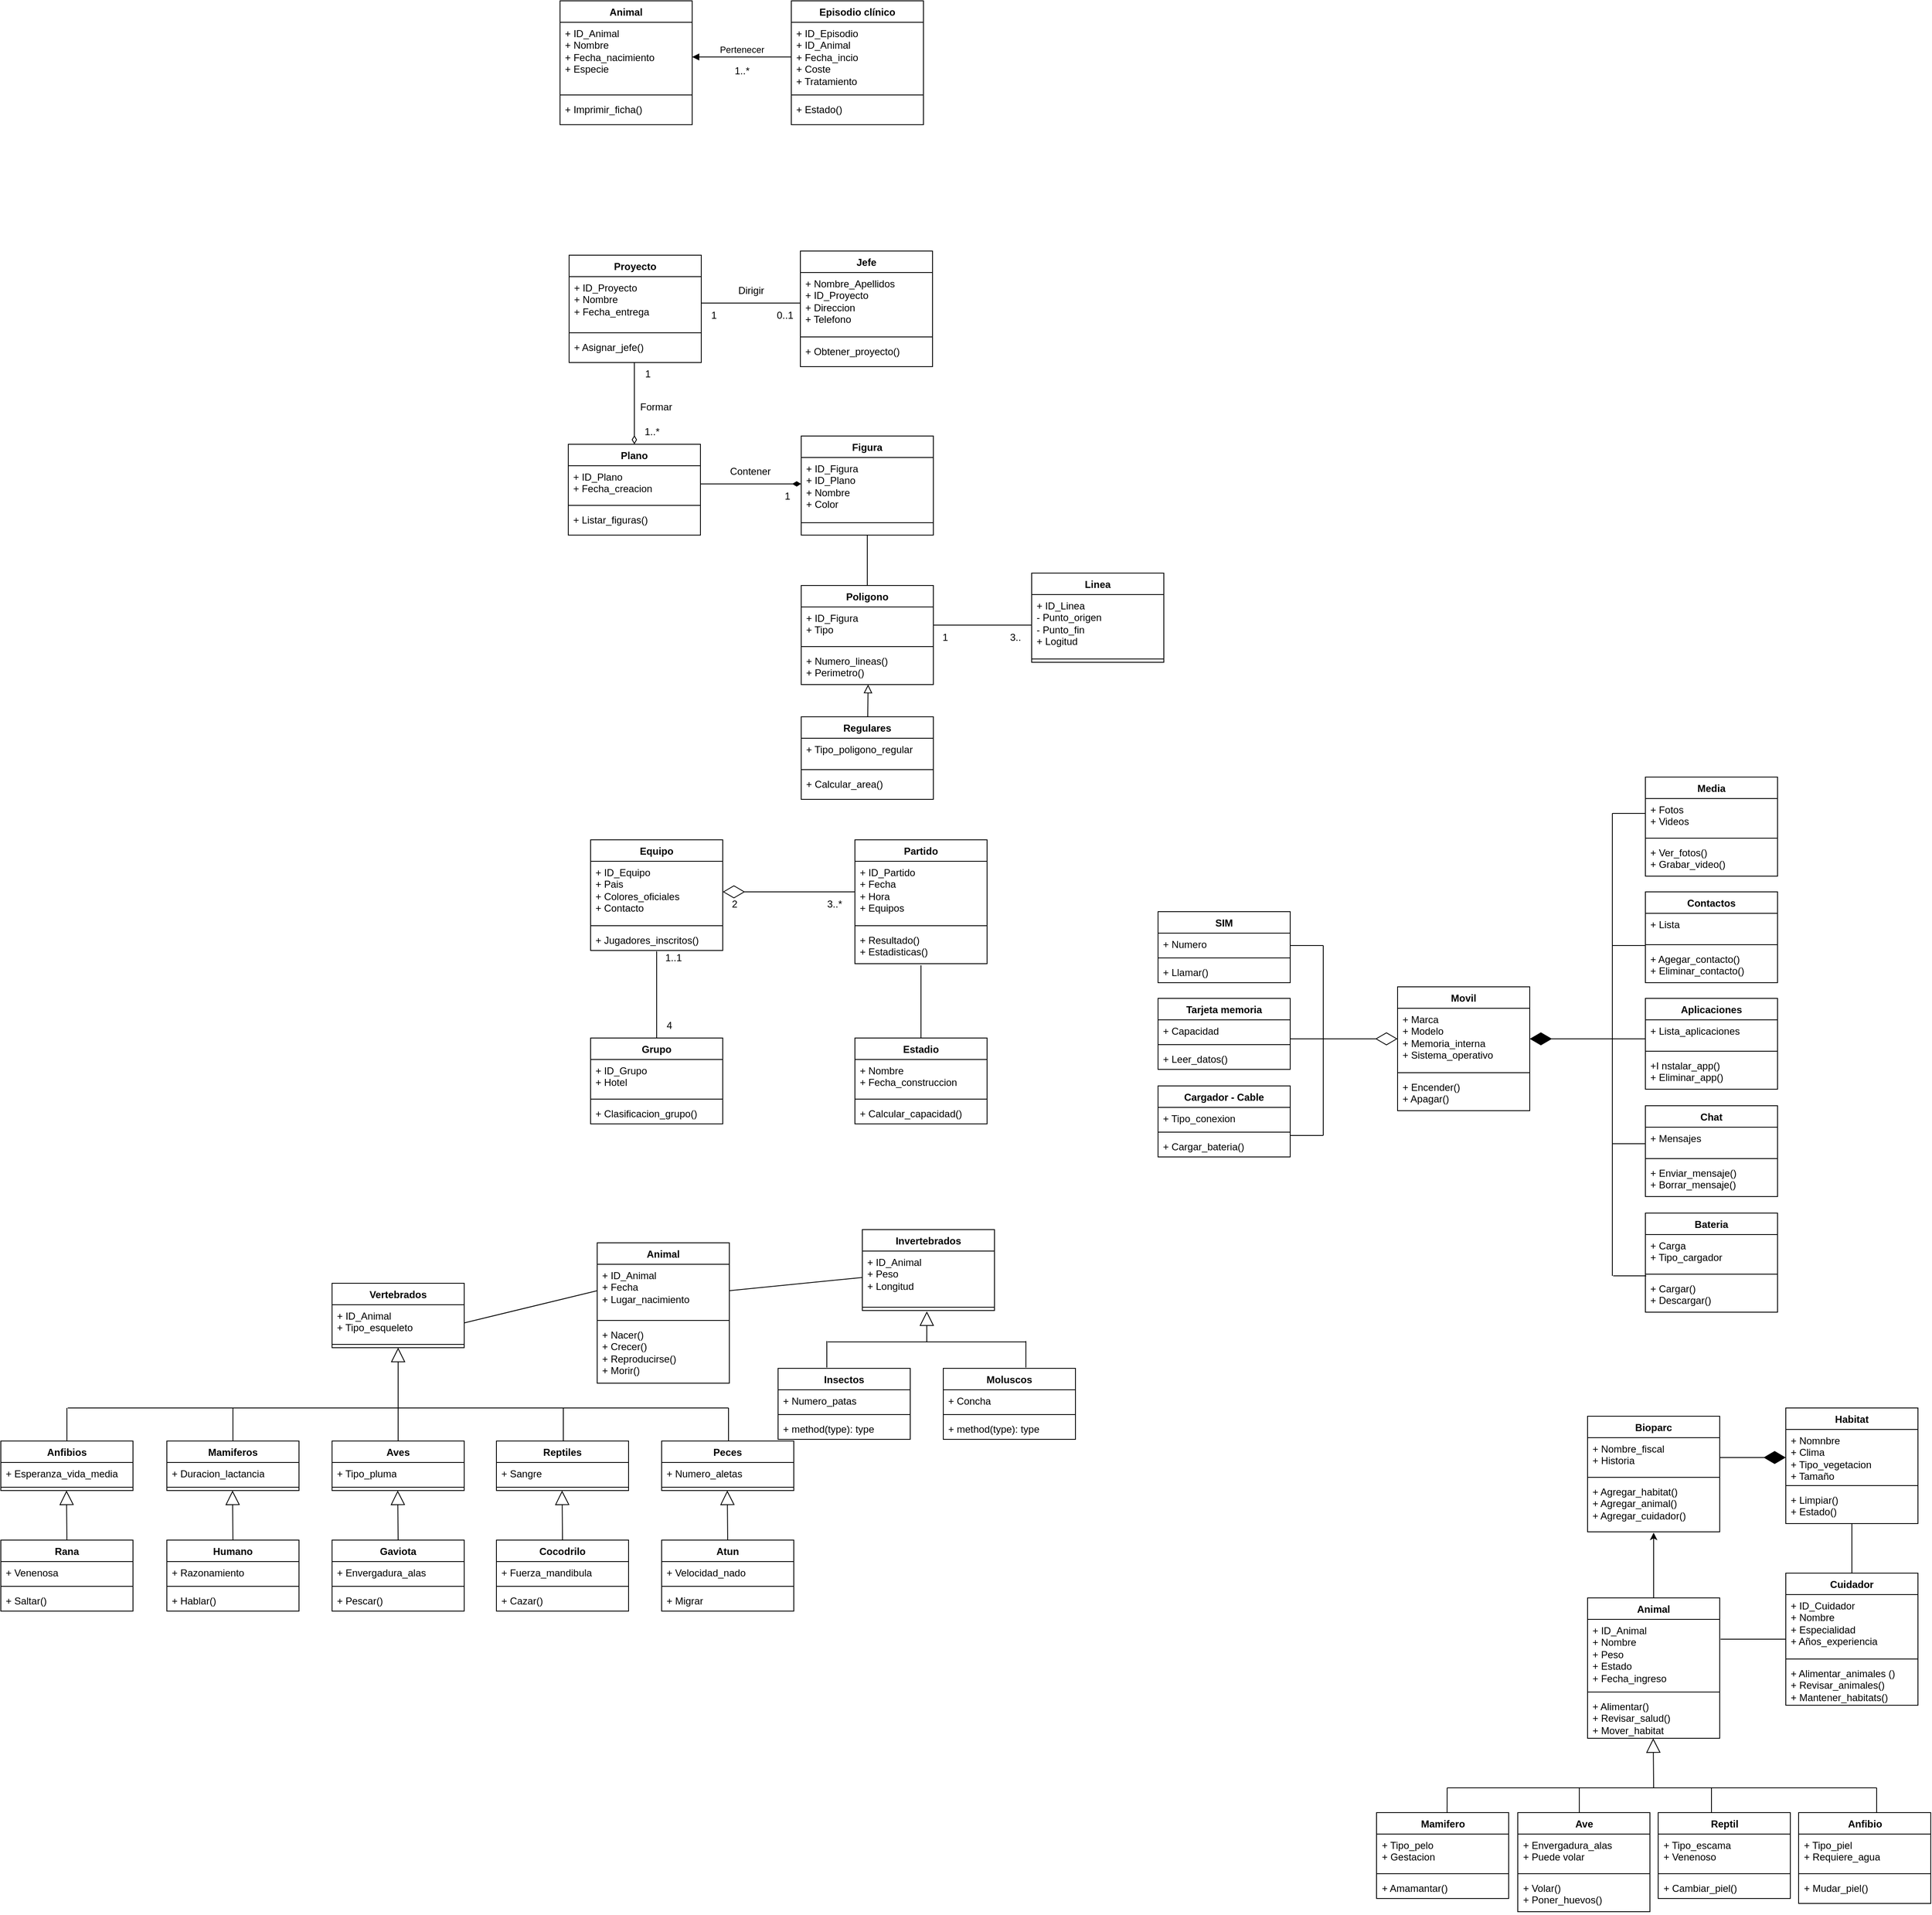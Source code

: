 <mxfile version="26.0.11">
  <diagram name="Página-1" id="v9j5rYEVNlsjebWW-kcD">
    <mxGraphModel dx="2220" dy="1124" grid="0" gridSize="10" guides="1" tooltips="1" connect="1" arrows="1" fold="1" page="0" pageScale="1" pageWidth="827" pageHeight="1169" math="0" shadow="0">
      <root>
        <mxCell id="0" />
        <mxCell id="1" parent="0" />
        <mxCell id="p8O_HCt2gGSoECRkVjmH-9" value="Animal" style="swimlane;fontStyle=1;align=center;verticalAlign=top;childLayout=stackLayout;horizontal=1;startSize=26;horizontalStack=0;resizeParent=1;resizeParentMax=0;resizeLast=0;collapsible=1;marginBottom=0;whiteSpace=wrap;html=1;" parent="1" vertex="1">
          <mxGeometry x="36" y="-264" width="160" height="150" as="geometry" />
        </mxCell>
        <mxCell id="p8O_HCt2gGSoECRkVjmH-10" value="&lt;div&gt;+ ID_Animal&lt;/div&gt;+ Nombre&lt;div&gt;+ Fecha_nacimiento&lt;/div&gt;&lt;div&gt;+ Especie&lt;br&gt;&lt;div&gt;&lt;br&gt;&lt;/div&gt;&lt;/div&gt;" style="text;strokeColor=none;fillColor=none;align=left;verticalAlign=top;spacingLeft=4;spacingRight=4;overflow=hidden;rotatable=0;points=[[0,0.5],[1,0.5]];portConstraint=eastwest;whiteSpace=wrap;html=1;" parent="p8O_HCt2gGSoECRkVjmH-9" vertex="1">
          <mxGeometry y="26" width="160" height="84" as="geometry" />
        </mxCell>
        <mxCell id="p8O_HCt2gGSoECRkVjmH-11" value="" style="line;strokeWidth=1;fillColor=none;align=left;verticalAlign=middle;spacingTop=-1;spacingLeft=3;spacingRight=3;rotatable=0;labelPosition=right;points=[];portConstraint=eastwest;strokeColor=inherit;" parent="p8O_HCt2gGSoECRkVjmH-9" vertex="1">
          <mxGeometry y="110" width="160" height="8" as="geometry" />
        </mxCell>
        <mxCell id="p8O_HCt2gGSoECRkVjmH-12" value="+ Imprimir_ficha()" style="text;strokeColor=none;fillColor=none;align=left;verticalAlign=top;spacingLeft=4;spacingRight=4;overflow=hidden;rotatable=0;points=[[0,0.5],[1,0.5]];portConstraint=eastwest;whiteSpace=wrap;html=1;" parent="p8O_HCt2gGSoECRkVjmH-9" vertex="1">
          <mxGeometry y="118" width="160" height="32" as="geometry" />
        </mxCell>
        <mxCell id="p8O_HCt2gGSoECRkVjmH-14" value="Episodio clínico" style="swimlane;fontStyle=1;align=center;verticalAlign=top;childLayout=stackLayout;horizontal=1;startSize=26;horizontalStack=0;resizeParent=1;resizeParentMax=0;resizeLast=0;collapsible=1;marginBottom=0;whiteSpace=wrap;html=1;" parent="1" vertex="1">
          <mxGeometry x="316" y="-264" width="160" height="150" as="geometry" />
        </mxCell>
        <mxCell id="p8O_HCt2gGSoECRkVjmH-15" value="&lt;div&gt;+ ID_Episodio&lt;/div&gt;&lt;div&gt;+ ID_Animal&lt;/div&gt;+ Fecha_incio&lt;div&gt;+ Coste&lt;/div&gt;&lt;div&gt;+ Tratamiento&lt;br&gt;&lt;div&gt;&lt;br&gt;&lt;/div&gt;&lt;/div&gt;" style="text;strokeColor=none;fillColor=none;align=left;verticalAlign=top;spacingLeft=4;spacingRight=4;overflow=hidden;rotatable=0;points=[[0,0.5],[1,0.5]];portConstraint=eastwest;whiteSpace=wrap;html=1;" parent="p8O_HCt2gGSoECRkVjmH-14" vertex="1">
          <mxGeometry y="26" width="160" height="84" as="geometry" />
        </mxCell>
        <mxCell id="p8O_HCt2gGSoECRkVjmH-16" value="" style="line;strokeWidth=1;fillColor=none;align=left;verticalAlign=middle;spacingTop=-1;spacingLeft=3;spacingRight=3;rotatable=0;labelPosition=right;points=[];portConstraint=eastwest;strokeColor=inherit;" parent="p8O_HCt2gGSoECRkVjmH-14" vertex="1">
          <mxGeometry y="110" width="160" height="8" as="geometry" />
        </mxCell>
        <mxCell id="p8O_HCt2gGSoECRkVjmH-17" value="+ Estado()" style="text;strokeColor=none;fillColor=none;align=left;verticalAlign=top;spacingLeft=4;spacingRight=4;overflow=hidden;rotatable=0;points=[[0,0.5],[1,0.5]];portConstraint=eastwest;whiteSpace=wrap;html=1;" parent="p8O_HCt2gGSoECRkVjmH-14" vertex="1">
          <mxGeometry y="118" width="160" height="32" as="geometry" />
        </mxCell>
        <mxCell id="p8O_HCt2gGSoECRkVjmH-18" value="Pertenecer" style="html=1;verticalAlign=bottom;endArrow=block;curved=0;rounded=0;exitX=0;exitY=0.5;exitDx=0;exitDy=0;entryX=1;entryY=0.5;entryDx=0;entryDy=0;" parent="1" source="p8O_HCt2gGSoECRkVjmH-15" target="p8O_HCt2gGSoECRkVjmH-10" edge="1">
          <mxGeometry width="80" relative="1" as="geometry">
            <mxPoint x="246" y="-34" as="sourcePoint" />
            <mxPoint x="326" y="-34" as="targetPoint" />
            <mxPoint as="offset" />
          </mxGeometry>
        </mxCell>
        <mxCell id="p8O_HCt2gGSoECRkVjmH-19" value="1..*" style="text;html=1;align=center;verticalAlign=middle;resizable=0;points=[];autosize=1;strokeColor=none;fillColor=none;" parent="1" vertex="1">
          <mxGeometry x="236" y="-194" width="40" height="30" as="geometry" />
        </mxCell>
        <mxCell id="p8O_HCt2gGSoECRkVjmH-21" value="Proyecto" style="swimlane;fontStyle=1;align=center;verticalAlign=top;childLayout=stackLayout;horizontal=1;startSize=26;horizontalStack=0;resizeParent=1;resizeParentMax=0;resizeLast=0;collapsible=1;marginBottom=0;whiteSpace=wrap;html=1;" parent="1" vertex="1">
          <mxGeometry x="47" y="44" width="160" height="130" as="geometry" />
        </mxCell>
        <mxCell id="p8O_HCt2gGSoECRkVjmH-22" value="&lt;div&gt;+ ID_Proyecto&lt;/div&gt;+ Nombre&lt;div&gt;+ Fecha_entrega&lt;/div&gt;&lt;div&gt;&lt;div&gt;&lt;br&gt;&lt;/div&gt;&lt;/div&gt;" style="text;strokeColor=none;fillColor=none;align=left;verticalAlign=top;spacingLeft=4;spacingRight=4;overflow=hidden;rotatable=0;points=[[0,0.5],[1,0.5]];portConstraint=eastwest;whiteSpace=wrap;html=1;" parent="p8O_HCt2gGSoECRkVjmH-21" vertex="1">
          <mxGeometry y="26" width="160" height="64" as="geometry" />
        </mxCell>
        <mxCell id="p8O_HCt2gGSoECRkVjmH-23" value="" style="line;strokeWidth=1;fillColor=none;align=left;verticalAlign=middle;spacingTop=-1;spacingLeft=3;spacingRight=3;rotatable=0;labelPosition=right;points=[];portConstraint=eastwest;strokeColor=inherit;" parent="p8O_HCt2gGSoECRkVjmH-21" vertex="1">
          <mxGeometry y="90" width="160" height="8" as="geometry" />
        </mxCell>
        <mxCell id="p8O_HCt2gGSoECRkVjmH-24" value="+ Asignar_jefe()" style="text;strokeColor=none;fillColor=none;align=left;verticalAlign=top;spacingLeft=4;spacingRight=4;overflow=hidden;rotatable=0;points=[[0,0.5],[1,0.5]];portConstraint=eastwest;whiteSpace=wrap;html=1;" parent="p8O_HCt2gGSoECRkVjmH-21" vertex="1">
          <mxGeometry y="98" width="160" height="32" as="geometry" />
        </mxCell>
        <mxCell id="p8O_HCt2gGSoECRkVjmH-25" value="Jefe" style="swimlane;fontStyle=1;align=center;verticalAlign=top;childLayout=stackLayout;horizontal=1;startSize=26;horizontalStack=0;resizeParent=1;resizeParentMax=0;resizeLast=0;collapsible=1;marginBottom=0;whiteSpace=wrap;html=1;" parent="1" vertex="1">
          <mxGeometry x="327" y="39" width="160" height="140" as="geometry" />
        </mxCell>
        <mxCell id="p8O_HCt2gGSoECRkVjmH-26" value="&lt;div&gt;+ Nombre_Apellidos&lt;/div&gt;&lt;div&gt;+ ID_Proyecto&lt;/div&gt;&lt;div&gt;+ Direccion&lt;/div&gt;&lt;div&gt;+ Telefono&lt;/div&gt;&lt;div&gt;&lt;div&gt;&lt;br&gt;&lt;/div&gt;&lt;/div&gt;" style="text;strokeColor=none;fillColor=none;align=left;verticalAlign=top;spacingLeft=4;spacingRight=4;overflow=hidden;rotatable=0;points=[[0,0.5],[1,0.5]];portConstraint=eastwest;whiteSpace=wrap;html=1;" parent="p8O_HCt2gGSoECRkVjmH-25" vertex="1">
          <mxGeometry y="26" width="160" height="74" as="geometry" />
        </mxCell>
        <mxCell id="p8O_HCt2gGSoECRkVjmH-27" value="" style="line;strokeWidth=1;fillColor=none;align=left;verticalAlign=middle;spacingTop=-1;spacingLeft=3;spacingRight=3;rotatable=0;labelPosition=right;points=[];portConstraint=eastwest;strokeColor=inherit;" parent="p8O_HCt2gGSoECRkVjmH-25" vertex="1">
          <mxGeometry y="100" width="160" height="8" as="geometry" />
        </mxCell>
        <mxCell id="p8O_HCt2gGSoECRkVjmH-28" value="+ Obtener_proyecto()&amp;nbsp;" style="text;strokeColor=none;fillColor=none;align=left;verticalAlign=top;spacingLeft=4;spacingRight=4;overflow=hidden;rotatable=0;points=[[0,0.5],[1,0.5]];portConstraint=eastwest;whiteSpace=wrap;html=1;" parent="p8O_HCt2gGSoECRkVjmH-25" vertex="1">
          <mxGeometry y="108" width="160" height="32" as="geometry" />
        </mxCell>
        <mxCell id="p8O_HCt2gGSoECRkVjmH-29" value="Plano" style="swimlane;fontStyle=1;align=center;verticalAlign=top;childLayout=stackLayout;horizontal=1;startSize=26;horizontalStack=0;resizeParent=1;resizeParentMax=0;resizeLast=0;collapsible=1;marginBottom=0;whiteSpace=wrap;html=1;" parent="1" vertex="1">
          <mxGeometry x="46" y="273" width="160" height="110" as="geometry" />
        </mxCell>
        <mxCell id="p8O_HCt2gGSoECRkVjmH-30" value="&lt;div&gt;+ ID_Plano&lt;/div&gt;+ Fecha_creacion" style="text;strokeColor=none;fillColor=none;align=left;verticalAlign=top;spacingLeft=4;spacingRight=4;overflow=hidden;rotatable=0;points=[[0,0.5],[1,0.5]];portConstraint=eastwest;whiteSpace=wrap;html=1;" parent="p8O_HCt2gGSoECRkVjmH-29" vertex="1">
          <mxGeometry y="26" width="160" height="44" as="geometry" />
        </mxCell>
        <mxCell id="p8O_HCt2gGSoECRkVjmH-31" value="" style="line;strokeWidth=1;fillColor=none;align=left;verticalAlign=middle;spacingTop=-1;spacingLeft=3;spacingRight=3;rotatable=0;labelPosition=right;points=[];portConstraint=eastwest;strokeColor=inherit;" parent="p8O_HCt2gGSoECRkVjmH-29" vertex="1">
          <mxGeometry y="70" width="160" height="8" as="geometry" />
        </mxCell>
        <mxCell id="p8O_HCt2gGSoECRkVjmH-32" value="+ Listar_figuras()" style="text;strokeColor=none;fillColor=none;align=left;verticalAlign=top;spacingLeft=4;spacingRight=4;overflow=hidden;rotatable=0;points=[[0,0.5],[1,0.5]];portConstraint=eastwest;whiteSpace=wrap;html=1;" parent="p8O_HCt2gGSoECRkVjmH-29" vertex="1">
          <mxGeometry y="78" width="160" height="32" as="geometry" />
        </mxCell>
        <mxCell id="K37eQhUxoqIjgXYXOJ03-1" value="Figura" style="swimlane;fontStyle=1;align=center;verticalAlign=top;childLayout=stackLayout;horizontal=1;startSize=26;horizontalStack=0;resizeParent=1;resizeParentMax=0;resizeLast=0;collapsible=1;marginBottom=0;whiteSpace=wrap;html=1;" parent="1" vertex="1">
          <mxGeometry x="328" y="263" width="160" height="120" as="geometry" />
        </mxCell>
        <mxCell id="K37eQhUxoqIjgXYXOJ03-2" value="&lt;div&gt;+ ID_Figura&lt;/div&gt;&lt;div&gt;+ ID_Plano&lt;/div&gt;+ Nombre&lt;div&gt;+ Color&lt;/div&gt;" style="text;strokeColor=none;fillColor=none;align=left;verticalAlign=top;spacingLeft=4;spacingRight=4;overflow=hidden;rotatable=0;points=[[0,0.5],[1,0.5]];portConstraint=eastwest;whiteSpace=wrap;html=1;" parent="K37eQhUxoqIjgXYXOJ03-1" vertex="1">
          <mxGeometry y="26" width="160" height="64" as="geometry" />
        </mxCell>
        <mxCell id="K37eQhUxoqIjgXYXOJ03-3" value="" style="line;strokeWidth=1;fillColor=none;align=left;verticalAlign=middle;spacingTop=-1;spacingLeft=3;spacingRight=3;rotatable=0;labelPosition=right;points=[];portConstraint=eastwest;strokeColor=inherit;" parent="K37eQhUxoqIjgXYXOJ03-1" vertex="1">
          <mxGeometry y="90" width="160" height="30" as="geometry" />
        </mxCell>
        <mxCell id="K37eQhUxoqIjgXYXOJ03-5" value="Poligono" style="swimlane;fontStyle=1;align=center;verticalAlign=top;childLayout=stackLayout;horizontal=1;startSize=26;horizontalStack=0;resizeParent=1;resizeParentMax=0;resizeLast=0;collapsible=1;marginBottom=0;whiteSpace=wrap;html=1;" parent="1" vertex="1">
          <mxGeometry x="328" y="444" width="160" height="120" as="geometry" />
        </mxCell>
        <mxCell id="K37eQhUxoqIjgXYXOJ03-6" value="&lt;div&gt;+ ID_Figura&lt;/div&gt;&lt;div&gt;+ Tipo&lt;/div&gt;" style="text;strokeColor=none;fillColor=none;align=left;verticalAlign=top;spacingLeft=4;spacingRight=4;overflow=hidden;rotatable=0;points=[[0,0.5],[1,0.5]];portConstraint=eastwest;whiteSpace=wrap;html=1;" parent="K37eQhUxoqIjgXYXOJ03-5" vertex="1">
          <mxGeometry y="26" width="160" height="44" as="geometry" />
        </mxCell>
        <mxCell id="K37eQhUxoqIjgXYXOJ03-7" value="" style="line;strokeWidth=1;fillColor=none;align=left;verticalAlign=middle;spacingTop=-1;spacingLeft=3;spacingRight=3;rotatable=0;labelPosition=right;points=[];portConstraint=eastwest;strokeColor=inherit;" parent="K37eQhUxoqIjgXYXOJ03-5" vertex="1">
          <mxGeometry y="70" width="160" height="8" as="geometry" />
        </mxCell>
        <mxCell id="K37eQhUxoqIjgXYXOJ03-8" value="+ Numero_lineas()&lt;div&gt;+ Perimetro()&lt;/div&gt;" style="text;strokeColor=none;fillColor=none;align=left;verticalAlign=top;spacingLeft=4;spacingRight=4;overflow=hidden;rotatable=0;points=[[0,0.5],[1,0.5]];portConstraint=eastwest;whiteSpace=wrap;html=1;" parent="K37eQhUxoqIjgXYXOJ03-5" vertex="1">
          <mxGeometry y="78" width="160" height="42" as="geometry" />
        </mxCell>
        <mxCell id="K37eQhUxoqIjgXYXOJ03-9" value="Linea" style="swimlane;fontStyle=1;align=center;verticalAlign=top;childLayout=stackLayout;horizontal=1;startSize=26;horizontalStack=0;resizeParent=1;resizeParentMax=0;resizeLast=0;collapsible=1;marginBottom=0;whiteSpace=wrap;html=1;" parent="1" vertex="1">
          <mxGeometry x="607" y="429" width="160" height="108" as="geometry" />
        </mxCell>
        <mxCell id="K37eQhUxoqIjgXYXOJ03-10" value="&lt;div&gt;+ ID_Linea&lt;/div&gt;&lt;div&gt;- Punto_origen&lt;/div&gt;&lt;div&gt;- Punto_fin&lt;/div&gt;&lt;div&gt;+ Logitud&lt;/div&gt;" style="text;strokeColor=none;fillColor=none;align=left;verticalAlign=top;spacingLeft=4;spacingRight=4;overflow=hidden;rotatable=0;points=[[0,0.5],[1,0.5]];portConstraint=eastwest;whiteSpace=wrap;html=1;" parent="K37eQhUxoqIjgXYXOJ03-9" vertex="1">
          <mxGeometry y="26" width="160" height="74" as="geometry" />
        </mxCell>
        <mxCell id="K37eQhUxoqIjgXYXOJ03-11" value="" style="line;strokeWidth=1;fillColor=none;align=left;verticalAlign=middle;spacingTop=-1;spacingLeft=3;spacingRight=3;rotatable=0;labelPosition=right;points=[];portConstraint=eastwest;strokeColor=inherit;" parent="K37eQhUxoqIjgXYXOJ03-9" vertex="1">
          <mxGeometry y="100" width="160" height="8" as="geometry" />
        </mxCell>
        <mxCell id="K37eQhUxoqIjgXYXOJ03-13" value="Regulares" style="swimlane;fontStyle=1;align=center;verticalAlign=top;childLayout=stackLayout;horizontal=1;startSize=26;horizontalStack=0;resizeParent=1;resizeParentMax=0;resizeLast=0;collapsible=1;marginBottom=0;whiteSpace=wrap;html=1;" parent="1" vertex="1">
          <mxGeometry x="328" y="603" width="160" height="100" as="geometry" />
        </mxCell>
        <mxCell id="K37eQhUxoqIjgXYXOJ03-14" value="&lt;div&gt;+ Tipo_poligono_regular&lt;/div&gt;" style="text;strokeColor=none;fillColor=none;align=left;verticalAlign=top;spacingLeft=4;spacingRight=4;overflow=hidden;rotatable=0;points=[[0,0.5],[1,0.5]];portConstraint=eastwest;whiteSpace=wrap;html=1;" parent="K37eQhUxoqIjgXYXOJ03-13" vertex="1">
          <mxGeometry y="26" width="160" height="34" as="geometry" />
        </mxCell>
        <mxCell id="K37eQhUxoqIjgXYXOJ03-15" value="" style="line;strokeWidth=1;fillColor=none;align=left;verticalAlign=middle;spacingTop=-1;spacingLeft=3;spacingRight=3;rotatable=0;labelPosition=right;points=[];portConstraint=eastwest;strokeColor=inherit;" parent="K37eQhUxoqIjgXYXOJ03-13" vertex="1">
          <mxGeometry y="60" width="160" height="8" as="geometry" />
        </mxCell>
        <mxCell id="K37eQhUxoqIjgXYXOJ03-16" value="+ Calcular_area()" style="text;strokeColor=none;fillColor=none;align=left;verticalAlign=top;spacingLeft=4;spacingRight=4;overflow=hidden;rotatable=0;points=[[0,0.5],[1,0.5]];portConstraint=eastwest;whiteSpace=wrap;html=1;" parent="K37eQhUxoqIjgXYXOJ03-13" vertex="1">
          <mxGeometry y="68" width="160" height="32" as="geometry" />
        </mxCell>
        <mxCell id="K37eQhUxoqIjgXYXOJ03-18" value="" style="endArrow=none;html=1;rounded=0;exitX=1;exitY=0.5;exitDx=0;exitDy=0;entryX=0;entryY=0.5;entryDx=0;entryDy=0;" parent="1" source="p8O_HCt2gGSoECRkVjmH-22" target="p8O_HCt2gGSoECRkVjmH-26" edge="1">
          <mxGeometry width="50" height="50" relative="1" as="geometry">
            <mxPoint x="287" y="204" as="sourcePoint" />
            <mxPoint x="337" y="154" as="targetPoint" />
          </mxGeometry>
        </mxCell>
        <mxCell id="K37eQhUxoqIjgXYXOJ03-19" value="Dirigir" style="text;html=1;align=center;verticalAlign=middle;resizable=0;points=[];autosize=1;strokeColor=none;fillColor=none;" parent="1" vertex="1">
          <mxGeometry x="242" y="72" width="50" height="30" as="geometry" />
        </mxCell>
        <mxCell id="K37eQhUxoqIjgXYXOJ03-20" value="1" style="text;html=1;align=center;verticalAlign=middle;resizable=0;points=[];autosize=1;strokeColor=none;fillColor=none;" parent="1" vertex="1">
          <mxGeometry x="207" y="102" width="30" height="30" as="geometry" />
        </mxCell>
        <mxCell id="K37eQhUxoqIjgXYXOJ03-21" value="0..1" style="text;html=1;align=center;verticalAlign=middle;resizable=0;points=[];autosize=1;strokeColor=none;fillColor=none;" parent="1" vertex="1">
          <mxGeometry x="288" y="102" width="40" height="30" as="geometry" />
        </mxCell>
        <mxCell id="K37eQhUxoqIjgXYXOJ03-23" value="Formar" style="text;html=1;align=center;verticalAlign=middle;resizable=0;points=[];autosize=1;strokeColor=none;fillColor=none;" parent="1" vertex="1">
          <mxGeometry x="122" y="213" width="60" height="30" as="geometry" />
        </mxCell>
        <mxCell id="K37eQhUxoqIjgXYXOJ03-24" value="" style="endArrow=none;startArrow=diamondThin;endFill=0;startFill=0;html=1;verticalAlign=bottom;labelBackgroundColor=none;strokeWidth=1;startSize=8;endSize=8;rounded=0;exitX=0.5;exitY=0;exitDx=0;exitDy=0;" parent="1" source="p8O_HCt2gGSoECRkVjmH-29" edge="1">
          <mxGeometry width="160" relative="1" as="geometry">
            <mxPoint x="126" y="264" as="sourcePoint" />
            <mxPoint x="126" y="174" as="targetPoint" />
          </mxGeometry>
        </mxCell>
        <mxCell id="K37eQhUxoqIjgXYXOJ03-25" value="1" style="text;html=1;align=center;verticalAlign=middle;resizable=0;points=[];autosize=1;strokeColor=none;fillColor=none;" parent="1" vertex="1">
          <mxGeometry x="127" y="173" width="30" height="30" as="geometry" />
        </mxCell>
        <mxCell id="K37eQhUxoqIjgXYXOJ03-26" value="1..*" style="text;html=1;align=center;verticalAlign=middle;resizable=0;points=[];autosize=1;strokeColor=none;fillColor=none;" parent="1" vertex="1">
          <mxGeometry x="127" y="243" width="40" height="30" as="geometry" />
        </mxCell>
        <mxCell id="K37eQhUxoqIjgXYXOJ03-27" value="" style="endArrow=none;startArrow=diamondThin;endFill=0;startFill=1;html=1;verticalAlign=bottom;labelBackgroundColor=none;strokeWidth=1;startSize=8;endSize=8;rounded=0;entryX=1;entryY=0.5;entryDx=0;entryDy=0;exitX=0;exitY=0.5;exitDx=0;exitDy=0;" parent="1" source="K37eQhUxoqIjgXYXOJ03-2" target="p8O_HCt2gGSoECRkVjmH-30" edge="1">
          <mxGeometry width="160" relative="1" as="geometry">
            <mxPoint x="237" y="263" as="sourcePoint" />
            <mxPoint x="397" y="263" as="targetPoint" />
          </mxGeometry>
        </mxCell>
        <mxCell id="K37eQhUxoqIjgXYXOJ03-28" value="Contener" style="text;html=1;align=center;verticalAlign=middle;resizable=0;points=[];autosize=1;strokeColor=none;fillColor=none;" parent="1" vertex="1">
          <mxGeometry x="231" y="291" width="70" height="30" as="geometry" />
        </mxCell>
        <mxCell id="K37eQhUxoqIjgXYXOJ03-30" value="" style="endArrow=block;html=1;rounded=0;align=center;verticalAlign=bottom;endFill=0;labelBackgroundColor=none;endSize=8;entryX=0.506;entryY=1;entryDx=0;entryDy=0;entryPerimeter=0;" parent="1" source="K37eQhUxoqIjgXYXOJ03-13" target="K37eQhUxoqIjgXYXOJ03-8" edge="1">
          <mxGeometry x="1" y="-188" relative="1" as="geometry">
            <mxPoint x="207" y="804" as="sourcePoint" />
            <mxPoint x="367" y="804" as="targetPoint" />
            <mxPoint x="170" y="-108" as="offset" />
          </mxGeometry>
        </mxCell>
        <mxCell id="K37eQhUxoqIjgXYXOJ03-31" value="" style="resizable=0;html=1;align=center;verticalAlign=top;labelBackgroundColor=none;" parent="K37eQhUxoqIjgXYXOJ03-30" connectable="0" vertex="1">
          <mxGeometry relative="1" as="geometry" />
        </mxCell>
        <mxCell id="K37eQhUxoqIjgXYXOJ03-32" value="1" style="text;html=1;align=center;verticalAlign=middle;resizable=0;points=[];autosize=1;strokeColor=none;fillColor=none;" parent="1" vertex="1">
          <mxGeometry x="296" y="321" width="30" height="30" as="geometry" />
        </mxCell>
        <mxCell id="K37eQhUxoqIjgXYXOJ03-33" value="" style="endArrow=none;html=1;rounded=0;exitX=1;exitY=0.5;exitDx=0;exitDy=0;entryX=0;entryY=0.5;entryDx=0;entryDy=0;" parent="1" source="K37eQhUxoqIjgXYXOJ03-6" target="K37eQhUxoqIjgXYXOJ03-10" edge="1">
          <mxGeometry width="50" height="50" relative="1" as="geometry">
            <mxPoint x="527" y="343" as="sourcePoint" />
            <mxPoint x="647" y="343" as="targetPoint" />
          </mxGeometry>
        </mxCell>
        <mxCell id="K37eQhUxoqIjgXYXOJ03-34" value="1" style="text;html=1;align=center;verticalAlign=middle;resizable=0;points=[];autosize=1;strokeColor=none;fillColor=none;" parent="1" vertex="1">
          <mxGeometry x="487" y="492" width="30" height="30" as="geometry" />
        </mxCell>
        <mxCell id="K37eQhUxoqIjgXYXOJ03-35" value="3.." style="text;html=1;align=center;verticalAlign=middle;resizable=0;points=[];autosize=1;strokeColor=none;fillColor=none;" parent="1" vertex="1">
          <mxGeometry x="567" y="492" width="40" height="30" as="geometry" />
        </mxCell>
        <mxCell id="K37eQhUxoqIjgXYXOJ03-38" value="" style="endArrow=none;html=1;rounded=0;exitX=0.5;exitY=1;exitDx=0;exitDy=0;entryX=0.5;entryY=0;entryDx=0;entryDy=0;" parent="1" source="K37eQhUxoqIjgXYXOJ03-1" target="K37eQhUxoqIjgXYXOJ03-5" edge="1">
          <mxGeometry width="50" height="50" relative="1" as="geometry">
            <mxPoint x="527.5" y="382" as="sourcePoint" />
            <mxPoint x="646.5" y="382" as="targetPoint" />
          </mxGeometry>
        </mxCell>
        <mxCell id="K37eQhUxoqIjgXYXOJ03-39" value="Equipo" style="swimlane;fontStyle=1;align=center;verticalAlign=top;childLayout=stackLayout;horizontal=1;startSize=26;horizontalStack=0;resizeParent=1;resizeParentMax=0;resizeLast=0;collapsible=1;marginBottom=0;whiteSpace=wrap;html=1;" parent="1" vertex="1">
          <mxGeometry x="73" y="752" width="160" height="134" as="geometry" />
        </mxCell>
        <mxCell id="K37eQhUxoqIjgXYXOJ03-40" value="+ ID_Equipo&lt;div&gt;+ Pais&lt;/div&gt;&lt;div&gt;+ Colores_oficiales&amp;nbsp;&lt;/div&gt;&lt;div&gt;+ Contacto&lt;/div&gt;" style="text;strokeColor=none;fillColor=none;align=left;verticalAlign=top;spacingLeft=4;spacingRight=4;overflow=hidden;rotatable=0;points=[[0,0.5],[1,0.5]];portConstraint=eastwest;whiteSpace=wrap;html=1;" parent="K37eQhUxoqIjgXYXOJ03-39" vertex="1">
          <mxGeometry y="26" width="160" height="74" as="geometry" />
        </mxCell>
        <mxCell id="K37eQhUxoqIjgXYXOJ03-41" value="" style="line;strokeWidth=1;fillColor=none;align=left;verticalAlign=middle;spacingTop=-1;spacingLeft=3;spacingRight=3;rotatable=0;labelPosition=right;points=[];portConstraint=eastwest;strokeColor=inherit;" parent="K37eQhUxoqIjgXYXOJ03-39" vertex="1">
          <mxGeometry y="100" width="160" height="8" as="geometry" />
        </mxCell>
        <mxCell id="K37eQhUxoqIjgXYXOJ03-42" value="+ Jugadores_inscritos()" style="text;strokeColor=none;fillColor=none;align=left;verticalAlign=top;spacingLeft=4;spacingRight=4;overflow=hidden;rotatable=0;points=[[0,0.5],[1,0.5]];portConstraint=eastwest;whiteSpace=wrap;html=1;" parent="K37eQhUxoqIjgXYXOJ03-39" vertex="1">
          <mxGeometry y="108" width="160" height="26" as="geometry" />
        </mxCell>
        <mxCell id="K37eQhUxoqIjgXYXOJ03-43" value="Partido" style="swimlane;fontStyle=1;align=center;verticalAlign=top;childLayout=stackLayout;horizontal=1;startSize=26;horizontalStack=0;resizeParent=1;resizeParentMax=0;resizeLast=0;collapsible=1;marginBottom=0;whiteSpace=wrap;html=1;" parent="1" vertex="1">
          <mxGeometry x="393" y="752" width="160" height="150" as="geometry" />
        </mxCell>
        <mxCell id="K37eQhUxoqIjgXYXOJ03-44" value="+ ID_Partido&lt;div&gt;+ Fecha&lt;/div&gt;&lt;div&gt;+ Hora&lt;/div&gt;&lt;div&gt;+ Equipos&lt;/div&gt;&lt;div&gt;&lt;br&gt;&lt;/div&gt;" style="text;strokeColor=none;fillColor=none;align=left;verticalAlign=top;spacingLeft=4;spacingRight=4;overflow=hidden;rotatable=0;points=[[0,0.5],[1,0.5]];portConstraint=eastwest;whiteSpace=wrap;html=1;" parent="K37eQhUxoqIjgXYXOJ03-43" vertex="1">
          <mxGeometry y="26" width="160" height="74" as="geometry" />
        </mxCell>
        <mxCell id="K37eQhUxoqIjgXYXOJ03-45" value="" style="line;strokeWidth=1;fillColor=none;align=left;verticalAlign=middle;spacingTop=-1;spacingLeft=3;spacingRight=3;rotatable=0;labelPosition=right;points=[];portConstraint=eastwest;strokeColor=inherit;" parent="K37eQhUxoqIjgXYXOJ03-43" vertex="1">
          <mxGeometry y="100" width="160" height="8" as="geometry" />
        </mxCell>
        <mxCell id="K37eQhUxoqIjgXYXOJ03-46" value="+ Resultado()&lt;div&gt;+ Estadisticas()&lt;/div&gt;" style="text;strokeColor=none;fillColor=none;align=left;verticalAlign=top;spacingLeft=4;spacingRight=4;overflow=hidden;rotatable=0;points=[[0,0.5],[1,0.5]];portConstraint=eastwest;whiteSpace=wrap;html=1;" parent="K37eQhUxoqIjgXYXOJ03-43" vertex="1">
          <mxGeometry y="108" width="160" height="42" as="geometry" />
        </mxCell>
        <mxCell id="K37eQhUxoqIjgXYXOJ03-47" value="Estadio" style="swimlane;fontStyle=1;align=center;verticalAlign=top;childLayout=stackLayout;horizontal=1;startSize=26;horizontalStack=0;resizeParent=1;resizeParentMax=0;resizeLast=0;collapsible=1;marginBottom=0;whiteSpace=wrap;html=1;" parent="1" vertex="1">
          <mxGeometry x="393" y="992" width="160" height="104" as="geometry" />
        </mxCell>
        <mxCell id="K37eQhUxoqIjgXYXOJ03-48" value="+ Nombre&lt;div&gt;+ Fecha_construccion&lt;/div&gt;" style="text;strokeColor=none;fillColor=none;align=left;verticalAlign=top;spacingLeft=4;spacingRight=4;overflow=hidden;rotatable=0;points=[[0,0.5],[1,0.5]];portConstraint=eastwest;whiteSpace=wrap;html=1;" parent="K37eQhUxoqIjgXYXOJ03-47" vertex="1">
          <mxGeometry y="26" width="160" height="44" as="geometry" />
        </mxCell>
        <mxCell id="K37eQhUxoqIjgXYXOJ03-49" value="" style="line;strokeWidth=1;fillColor=none;align=left;verticalAlign=middle;spacingTop=-1;spacingLeft=3;spacingRight=3;rotatable=0;labelPosition=right;points=[];portConstraint=eastwest;strokeColor=inherit;" parent="K37eQhUxoqIjgXYXOJ03-47" vertex="1">
          <mxGeometry y="70" width="160" height="8" as="geometry" />
        </mxCell>
        <mxCell id="K37eQhUxoqIjgXYXOJ03-50" value="+ Calcular_capacidad()" style="text;strokeColor=none;fillColor=none;align=left;verticalAlign=top;spacingLeft=4;spacingRight=4;overflow=hidden;rotatable=0;points=[[0,0.5],[1,0.5]];portConstraint=eastwest;whiteSpace=wrap;html=1;" parent="K37eQhUxoqIjgXYXOJ03-47" vertex="1">
          <mxGeometry y="78" width="160" height="26" as="geometry" />
        </mxCell>
        <mxCell id="K37eQhUxoqIjgXYXOJ03-51" value="Grupo" style="swimlane;fontStyle=1;align=center;verticalAlign=top;childLayout=stackLayout;horizontal=1;startSize=26;horizontalStack=0;resizeParent=1;resizeParentMax=0;resizeLast=0;collapsible=1;marginBottom=0;whiteSpace=wrap;html=1;" parent="1" vertex="1">
          <mxGeometry x="73" y="992" width="160" height="104" as="geometry" />
        </mxCell>
        <mxCell id="K37eQhUxoqIjgXYXOJ03-52" value="+ ID_Grupo&lt;div&gt;+ Hotel&lt;/div&gt;" style="text;strokeColor=none;fillColor=none;align=left;verticalAlign=top;spacingLeft=4;spacingRight=4;overflow=hidden;rotatable=0;points=[[0,0.5],[1,0.5]];portConstraint=eastwest;whiteSpace=wrap;html=1;" parent="K37eQhUxoqIjgXYXOJ03-51" vertex="1">
          <mxGeometry y="26" width="160" height="44" as="geometry" />
        </mxCell>
        <mxCell id="K37eQhUxoqIjgXYXOJ03-53" value="" style="line;strokeWidth=1;fillColor=none;align=left;verticalAlign=middle;spacingTop=-1;spacingLeft=3;spacingRight=3;rotatable=0;labelPosition=right;points=[];portConstraint=eastwest;strokeColor=inherit;" parent="K37eQhUxoqIjgXYXOJ03-51" vertex="1">
          <mxGeometry y="70" width="160" height="8" as="geometry" />
        </mxCell>
        <mxCell id="K37eQhUxoqIjgXYXOJ03-54" value="+ Clasificacion_grupo()" style="text;strokeColor=none;fillColor=none;align=left;verticalAlign=top;spacingLeft=4;spacingRight=4;overflow=hidden;rotatable=0;points=[[0,0.5],[1,0.5]];portConstraint=eastwest;whiteSpace=wrap;html=1;" parent="K37eQhUxoqIjgXYXOJ03-51" vertex="1">
          <mxGeometry y="78" width="160" height="26" as="geometry" />
        </mxCell>
        <mxCell id="K37eQhUxoqIjgXYXOJ03-55" value="" style="endArrow=diamondThin;endFill=0;endSize=24;html=1;rounded=0;entryX=1;entryY=0.5;entryDx=0;entryDy=0;exitX=0;exitY=0.5;exitDx=0;exitDy=0;" parent="1" source="K37eQhUxoqIjgXYXOJ03-44" target="K37eQhUxoqIjgXYXOJ03-40" edge="1">
          <mxGeometry width="160" relative="1" as="geometry">
            <mxPoint x="233" y="932" as="sourcePoint" />
            <mxPoint x="393" y="932" as="targetPoint" />
          </mxGeometry>
        </mxCell>
        <mxCell id="K37eQhUxoqIjgXYXOJ03-56" value="3..*" style="text;html=1;align=center;verticalAlign=middle;resizable=0;points=[];autosize=1;strokeColor=none;fillColor=none;" parent="1" vertex="1">
          <mxGeometry x="348" y="815" width="40" height="30" as="geometry" />
        </mxCell>
        <mxCell id="K37eQhUxoqIjgXYXOJ03-57" value="2" style="text;html=1;align=center;verticalAlign=middle;resizable=0;points=[];autosize=1;strokeColor=none;fillColor=none;" parent="1" vertex="1">
          <mxGeometry x="232" y="815" width="30" height="30" as="geometry" />
        </mxCell>
        <mxCell id="K37eQhUxoqIjgXYXOJ03-67" value="" style="endArrow=none;html=1;rounded=0;exitX=0.5;exitY=0;exitDx=0;exitDy=0;entryX=0.5;entryY=1.048;entryDx=0;entryDy=0;entryPerimeter=0;" parent="1" source="K37eQhUxoqIjgXYXOJ03-47" target="K37eQhUxoqIjgXYXOJ03-46" edge="1">
          <mxGeometry width="50" height="50" relative="1" as="geometry">
            <mxPoint x="543" y="952" as="sourcePoint" />
            <mxPoint x="662" y="952" as="targetPoint" />
          </mxGeometry>
        </mxCell>
        <mxCell id="K37eQhUxoqIjgXYXOJ03-68" value="" style="endArrow=none;html=1;rounded=0;exitX=0.5;exitY=0;exitDx=0;exitDy=0;entryX=0.5;entryY=1.038;entryDx=0;entryDy=0;entryPerimeter=0;" parent="1" source="K37eQhUxoqIjgXYXOJ03-51" target="K37eQhUxoqIjgXYXOJ03-42" edge="1">
          <mxGeometry width="50" height="50" relative="1" as="geometry">
            <mxPoint x="213" y="972" as="sourcePoint" />
            <mxPoint x="183" y="962" as="targetPoint" />
          </mxGeometry>
        </mxCell>
        <mxCell id="K37eQhUxoqIjgXYXOJ03-69" value="4" style="text;html=1;align=center;verticalAlign=middle;resizable=0;points=[];autosize=1;strokeColor=none;fillColor=none;" parent="1" vertex="1">
          <mxGeometry x="153" y="962" width="30" height="30" as="geometry" />
        </mxCell>
        <mxCell id="K37eQhUxoqIjgXYXOJ03-70" value="1..1" style="text;html=1;align=center;verticalAlign=middle;resizable=0;points=[];autosize=1;strokeColor=none;fillColor=none;" parent="1" vertex="1">
          <mxGeometry x="153" y="880" width="40" height="30" as="geometry" />
        </mxCell>
        <mxCell id="R0AZBqTg8Ke5Ymap6KH1-1" value="Animal" style="swimlane;fontStyle=1;align=center;verticalAlign=top;childLayout=stackLayout;horizontal=1;startSize=26;horizontalStack=0;resizeParent=1;resizeParentMax=0;resizeLast=0;collapsible=1;marginBottom=0;whiteSpace=wrap;html=1;" vertex="1" parent="1">
          <mxGeometry x="81" y="1240" width="160" height="170" as="geometry" />
        </mxCell>
        <mxCell id="R0AZBqTg8Ke5Ymap6KH1-2" value="+ ID_Animal&lt;div&gt;+ Fecha&lt;/div&gt;&lt;div&gt;+ Lugar_nacimiento&lt;/div&gt;" style="text;strokeColor=none;fillColor=none;align=left;verticalAlign=top;spacingLeft=4;spacingRight=4;overflow=hidden;rotatable=0;points=[[0,0.5],[1,0.5]];portConstraint=eastwest;whiteSpace=wrap;html=1;" vertex="1" parent="R0AZBqTg8Ke5Ymap6KH1-1">
          <mxGeometry y="26" width="160" height="64" as="geometry" />
        </mxCell>
        <mxCell id="R0AZBqTg8Ke5Ymap6KH1-3" value="" style="line;strokeWidth=1;fillColor=none;align=left;verticalAlign=middle;spacingTop=-1;spacingLeft=3;spacingRight=3;rotatable=0;labelPosition=right;points=[];portConstraint=eastwest;strokeColor=inherit;" vertex="1" parent="R0AZBqTg8Ke5Ymap6KH1-1">
          <mxGeometry y="90" width="160" height="8" as="geometry" />
        </mxCell>
        <mxCell id="R0AZBqTg8Ke5Ymap6KH1-4" value="+ Nacer()&lt;div&gt;+ Crecer()&lt;/div&gt;&lt;div&gt;+ Reproducirse()&lt;/div&gt;&lt;div&gt;+ Morir()&lt;/div&gt;" style="text;strokeColor=none;fillColor=none;align=left;verticalAlign=top;spacingLeft=4;spacingRight=4;overflow=hidden;rotatable=0;points=[[0,0.5],[1,0.5]];portConstraint=eastwest;whiteSpace=wrap;html=1;" vertex="1" parent="R0AZBqTg8Ke5Ymap6KH1-1">
          <mxGeometry y="98" width="160" height="72" as="geometry" />
        </mxCell>
        <mxCell id="R0AZBqTg8Ke5Ymap6KH1-5" value="Vertebrados" style="swimlane;fontStyle=1;align=center;verticalAlign=top;childLayout=stackLayout;horizontal=1;startSize=26;horizontalStack=0;resizeParent=1;resizeParentMax=0;resizeLast=0;collapsible=1;marginBottom=0;whiteSpace=wrap;html=1;" vertex="1" parent="1">
          <mxGeometry x="-240" y="1289" width="160" height="78" as="geometry" />
        </mxCell>
        <mxCell id="R0AZBqTg8Ke5Ymap6KH1-6" value="+ ID_Animal&lt;div&gt;+ Tipo_esqueleto&lt;/div&gt;" style="text;strokeColor=none;fillColor=none;align=left;verticalAlign=top;spacingLeft=4;spacingRight=4;overflow=hidden;rotatable=0;points=[[0,0.5],[1,0.5]];portConstraint=eastwest;whiteSpace=wrap;html=1;" vertex="1" parent="R0AZBqTg8Ke5Ymap6KH1-5">
          <mxGeometry y="26" width="160" height="44" as="geometry" />
        </mxCell>
        <mxCell id="R0AZBqTg8Ke5Ymap6KH1-7" value="" style="line;strokeWidth=1;fillColor=none;align=left;verticalAlign=middle;spacingTop=-1;spacingLeft=3;spacingRight=3;rotatable=0;labelPosition=right;points=[];portConstraint=eastwest;strokeColor=inherit;" vertex="1" parent="R0AZBqTg8Ke5Ymap6KH1-5">
          <mxGeometry y="70" width="160" height="8" as="geometry" />
        </mxCell>
        <mxCell id="R0AZBqTg8Ke5Ymap6KH1-9" value="Invertebrados" style="swimlane;fontStyle=1;align=center;verticalAlign=top;childLayout=stackLayout;horizontal=1;startSize=26;horizontalStack=0;resizeParent=1;resizeParentMax=0;resizeLast=0;collapsible=1;marginBottom=0;whiteSpace=wrap;html=1;" vertex="1" parent="1">
          <mxGeometry x="402" y="1224" width="160" height="98" as="geometry" />
        </mxCell>
        <mxCell id="R0AZBqTg8Ke5Ymap6KH1-10" value="+ ID_Animal&lt;div&gt;+ Peso&lt;/div&gt;&lt;div&gt;+ Longitud&lt;/div&gt;" style="text;strokeColor=none;fillColor=none;align=left;verticalAlign=top;spacingLeft=4;spacingRight=4;overflow=hidden;rotatable=0;points=[[0,0.5],[1,0.5]];portConstraint=eastwest;whiteSpace=wrap;html=1;" vertex="1" parent="R0AZBqTg8Ke5Ymap6KH1-9">
          <mxGeometry y="26" width="160" height="64" as="geometry" />
        </mxCell>
        <mxCell id="R0AZBqTg8Ke5Ymap6KH1-11" value="" style="line;strokeWidth=1;fillColor=none;align=left;verticalAlign=middle;spacingTop=-1;spacingLeft=3;spacingRight=3;rotatable=0;labelPosition=right;points=[];portConstraint=eastwest;strokeColor=inherit;" vertex="1" parent="R0AZBqTg8Ke5Ymap6KH1-9">
          <mxGeometry y="90" width="160" height="8" as="geometry" />
        </mxCell>
        <mxCell id="R0AZBqTg8Ke5Ymap6KH1-14" value="" style="endArrow=block;endSize=15;endFill=0;html=1;rounded=0;entryX=0.5;entryY=1;entryDx=0;entryDy=0;startSize=6;" edge="1" parent="1" target="R0AZBqTg8Ke5Ymap6KH1-5">
          <mxGeometry width="160" relative="1" as="geometry">
            <mxPoint x="-160" y="1450" as="sourcePoint" />
            <mxPoint x="89" y="1379" as="targetPoint" />
          </mxGeometry>
        </mxCell>
        <mxCell id="R0AZBqTg8Ke5Ymap6KH1-15" value="Mamiferos" style="swimlane;fontStyle=1;align=center;verticalAlign=top;childLayout=stackLayout;horizontal=1;startSize=26;horizontalStack=0;resizeParent=1;resizeParentMax=0;resizeLast=0;collapsible=1;marginBottom=0;whiteSpace=wrap;html=1;" vertex="1" parent="1">
          <mxGeometry x="-440" y="1480" width="160" height="60" as="geometry" />
        </mxCell>
        <mxCell id="R0AZBqTg8Ke5Ymap6KH1-16" value="+ Duracion_lactancia" style="text;strokeColor=none;fillColor=none;align=left;verticalAlign=top;spacingLeft=4;spacingRight=4;overflow=hidden;rotatable=0;points=[[0,0.5],[1,0.5]];portConstraint=eastwest;whiteSpace=wrap;html=1;" vertex="1" parent="R0AZBqTg8Ke5Ymap6KH1-15">
          <mxGeometry y="26" width="160" height="26" as="geometry" />
        </mxCell>
        <mxCell id="R0AZBqTg8Ke5Ymap6KH1-17" value="" style="line;strokeWidth=1;fillColor=none;align=left;verticalAlign=middle;spacingTop=-1;spacingLeft=3;spacingRight=3;rotatable=0;labelPosition=right;points=[];portConstraint=eastwest;strokeColor=inherit;" vertex="1" parent="R0AZBqTg8Ke5Ymap6KH1-15">
          <mxGeometry y="52" width="160" height="8" as="geometry" />
        </mxCell>
        <mxCell id="R0AZBqTg8Ke5Ymap6KH1-19" value="Aves" style="swimlane;fontStyle=1;align=center;verticalAlign=top;childLayout=stackLayout;horizontal=1;startSize=26;horizontalStack=0;resizeParent=1;resizeParentMax=0;resizeLast=0;collapsible=1;marginBottom=0;whiteSpace=wrap;html=1;" vertex="1" parent="1">
          <mxGeometry x="-240" y="1480" width="160" height="60" as="geometry" />
        </mxCell>
        <mxCell id="R0AZBqTg8Ke5Ymap6KH1-20" value="+ Tipo_pluma" style="text;strokeColor=none;fillColor=none;align=left;verticalAlign=top;spacingLeft=4;spacingRight=4;overflow=hidden;rotatable=0;points=[[0,0.5],[1,0.5]];portConstraint=eastwest;whiteSpace=wrap;html=1;" vertex="1" parent="R0AZBqTg8Ke5Ymap6KH1-19">
          <mxGeometry y="26" width="160" height="26" as="geometry" />
        </mxCell>
        <mxCell id="R0AZBqTg8Ke5Ymap6KH1-21" value="" style="line;strokeWidth=1;fillColor=none;align=left;verticalAlign=middle;spacingTop=-1;spacingLeft=3;spacingRight=3;rotatable=0;labelPosition=right;points=[];portConstraint=eastwest;strokeColor=inherit;" vertex="1" parent="R0AZBqTg8Ke5Ymap6KH1-19">
          <mxGeometry y="52" width="160" height="8" as="geometry" />
        </mxCell>
        <mxCell id="R0AZBqTg8Ke5Ymap6KH1-23" value="Reptiles" style="swimlane;fontStyle=1;align=center;verticalAlign=top;childLayout=stackLayout;horizontal=1;startSize=26;horizontalStack=0;resizeParent=1;resizeParentMax=0;resizeLast=0;collapsible=1;marginBottom=0;whiteSpace=wrap;html=1;" vertex="1" parent="1">
          <mxGeometry x="-41" y="1480" width="160" height="60" as="geometry" />
        </mxCell>
        <mxCell id="R0AZBqTg8Ke5Ymap6KH1-24" value="+ Sangre" style="text;strokeColor=none;fillColor=none;align=left;verticalAlign=top;spacingLeft=4;spacingRight=4;overflow=hidden;rotatable=0;points=[[0,0.5],[1,0.5]];portConstraint=eastwest;whiteSpace=wrap;html=1;" vertex="1" parent="R0AZBqTg8Ke5Ymap6KH1-23">
          <mxGeometry y="26" width="160" height="26" as="geometry" />
        </mxCell>
        <mxCell id="R0AZBqTg8Ke5Ymap6KH1-25" value="" style="line;strokeWidth=1;fillColor=none;align=left;verticalAlign=middle;spacingTop=-1;spacingLeft=3;spacingRight=3;rotatable=0;labelPosition=right;points=[];portConstraint=eastwest;strokeColor=inherit;" vertex="1" parent="R0AZBqTg8Ke5Ymap6KH1-23">
          <mxGeometry y="52" width="160" height="8" as="geometry" />
        </mxCell>
        <mxCell id="R0AZBqTg8Ke5Ymap6KH1-27" value="Peces" style="swimlane;fontStyle=1;align=center;verticalAlign=top;childLayout=stackLayout;horizontal=1;startSize=26;horizontalStack=0;resizeParent=1;resizeParentMax=0;resizeLast=0;collapsible=1;marginBottom=0;whiteSpace=wrap;html=1;" vertex="1" parent="1">
          <mxGeometry x="159" y="1480" width="160" height="60" as="geometry" />
        </mxCell>
        <mxCell id="R0AZBqTg8Ke5Ymap6KH1-28" value="+ Numero_aletas" style="text;strokeColor=none;fillColor=none;align=left;verticalAlign=top;spacingLeft=4;spacingRight=4;overflow=hidden;rotatable=0;points=[[0,0.5],[1,0.5]];portConstraint=eastwest;whiteSpace=wrap;html=1;" vertex="1" parent="R0AZBqTg8Ke5Ymap6KH1-27">
          <mxGeometry y="26" width="160" height="26" as="geometry" />
        </mxCell>
        <mxCell id="R0AZBqTg8Ke5Ymap6KH1-29" value="" style="line;strokeWidth=1;fillColor=none;align=left;verticalAlign=middle;spacingTop=-1;spacingLeft=3;spacingRight=3;rotatable=0;labelPosition=right;points=[];portConstraint=eastwest;strokeColor=inherit;" vertex="1" parent="R0AZBqTg8Ke5Ymap6KH1-27">
          <mxGeometry y="52" width="160" height="8" as="geometry" />
        </mxCell>
        <mxCell id="R0AZBqTg8Ke5Ymap6KH1-31" value="Anfibios" style="swimlane;fontStyle=1;align=center;verticalAlign=top;childLayout=stackLayout;horizontal=1;startSize=26;horizontalStack=0;resizeParent=1;resizeParentMax=0;resizeLast=0;collapsible=1;marginBottom=0;whiteSpace=wrap;html=1;" vertex="1" parent="1">
          <mxGeometry x="-641" y="1480" width="160" height="60" as="geometry" />
        </mxCell>
        <mxCell id="R0AZBqTg8Ke5Ymap6KH1-32" value="+ Esperanza_vida_media" style="text;strokeColor=none;fillColor=none;align=left;verticalAlign=top;spacingLeft=4;spacingRight=4;overflow=hidden;rotatable=0;points=[[0,0.5],[1,0.5]];portConstraint=eastwest;whiteSpace=wrap;html=1;" vertex="1" parent="R0AZBqTg8Ke5Ymap6KH1-31">
          <mxGeometry y="26" width="160" height="26" as="geometry" />
        </mxCell>
        <mxCell id="R0AZBqTg8Ke5Ymap6KH1-33" value="" style="line;strokeWidth=1;fillColor=none;align=left;verticalAlign=middle;spacingTop=-1;spacingLeft=3;spacingRight=3;rotatable=0;labelPosition=right;points=[];portConstraint=eastwest;strokeColor=inherit;" vertex="1" parent="R0AZBqTg8Ke5Ymap6KH1-31">
          <mxGeometry y="52" width="160" height="8" as="geometry" />
        </mxCell>
        <mxCell id="R0AZBqTg8Ke5Ymap6KH1-35" value="Moluscos" style="swimlane;fontStyle=1;align=center;verticalAlign=top;childLayout=stackLayout;horizontal=1;startSize=26;horizontalStack=0;resizeParent=1;resizeParentMax=0;resizeLast=0;collapsible=1;marginBottom=0;whiteSpace=wrap;html=1;" vertex="1" parent="1">
          <mxGeometry x="500" y="1392" width="160" height="86" as="geometry" />
        </mxCell>
        <mxCell id="R0AZBqTg8Ke5Ymap6KH1-36" value="+ Concha" style="text;strokeColor=none;fillColor=none;align=left;verticalAlign=top;spacingLeft=4;spacingRight=4;overflow=hidden;rotatable=0;points=[[0,0.5],[1,0.5]];portConstraint=eastwest;whiteSpace=wrap;html=1;" vertex="1" parent="R0AZBqTg8Ke5Ymap6KH1-35">
          <mxGeometry y="26" width="160" height="26" as="geometry" />
        </mxCell>
        <mxCell id="R0AZBqTg8Ke5Ymap6KH1-37" value="" style="line;strokeWidth=1;fillColor=none;align=left;verticalAlign=middle;spacingTop=-1;spacingLeft=3;spacingRight=3;rotatable=0;labelPosition=right;points=[];portConstraint=eastwest;strokeColor=inherit;" vertex="1" parent="R0AZBqTg8Ke5Ymap6KH1-35">
          <mxGeometry y="52" width="160" height="8" as="geometry" />
        </mxCell>
        <mxCell id="R0AZBqTg8Ke5Ymap6KH1-38" value="+ method(type): type" style="text;strokeColor=none;fillColor=none;align=left;verticalAlign=top;spacingLeft=4;spacingRight=4;overflow=hidden;rotatable=0;points=[[0,0.5],[1,0.5]];portConstraint=eastwest;whiteSpace=wrap;html=1;" vertex="1" parent="R0AZBqTg8Ke5Ymap6KH1-35">
          <mxGeometry y="60" width="160" height="26" as="geometry" />
        </mxCell>
        <mxCell id="R0AZBqTg8Ke5Ymap6KH1-39" value="Insectos" style="swimlane;fontStyle=1;align=center;verticalAlign=top;childLayout=stackLayout;horizontal=1;startSize=26;horizontalStack=0;resizeParent=1;resizeParentMax=0;resizeLast=0;collapsible=1;marginBottom=0;whiteSpace=wrap;html=1;" vertex="1" parent="1">
          <mxGeometry x="300" y="1392" width="160" height="86" as="geometry" />
        </mxCell>
        <mxCell id="R0AZBqTg8Ke5Ymap6KH1-40" value="+ Numero_patas" style="text;strokeColor=none;fillColor=none;align=left;verticalAlign=top;spacingLeft=4;spacingRight=4;overflow=hidden;rotatable=0;points=[[0,0.5],[1,0.5]];portConstraint=eastwest;whiteSpace=wrap;html=1;" vertex="1" parent="R0AZBqTg8Ke5Ymap6KH1-39">
          <mxGeometry y="26" width="160" height="26" as="geometry" />
        </mxCell>
        <mxCell id="R0AZBqTg8Ke5Ymap6KH1-41" value="" style="line;strokeWidth=1;fillColor=none;align=left;verticalAlign=middle;spacingTop=-1;spacingLeft=3;spacingRight=3;rotatable=0;labelPosition=right;points=[];portConstraint=eastwest;strokeColor=inherit;" vertex="1" parent="R0AZBqTg8Ke5Ymap6KH1-39">
          <mxGeometry y="52" width="160" height="8" as="geometry" />
        </mxCell>
        <mxCell id="R0AZBqTg8Ke5Ymap6KH1-42" value="+ method(type): type" style="text;strokeColor=none;fillColor=none;align=left;verticalAlign=top;spacingLeft=4;spacingRight=4;overflow=hidden;rotatable=0;points=[[0,0.5],[1,0.5]];portConstraint=eastwest;whiteSpace=wrap;html=1;" vertex="1" parent="R0AZBqTg8Ke5Ymap6KH1-39">
          <mxGeometry y="60" width="160" height="26" as="geometry" />
        </mxCell>
        <mxCell id="R0AZBqTg8Ke5Ymap6KH1-43" value="" style="endArrow=none;html=1;rounded=0;" edge="1" parent="1">
          <mxGeometry width="50" height="50" relative="1" as="geometry">
            <mxPoint x="-560" y="1440" as="sourcePoint" />
            <mxPoint x="240" y="1440" as="targetPoint" />
          </mxGeometry>
        </mxCell>
        <mxCell id="R0AZBqTg8Ke5Ymap6KH1-45" value="" style="endArrow=none;html=1;rounded=0;exitX=0.5;exitY=0;exitDx=0;exitDy=0;" edge="1" parent="1" source="R0AZBqTg8Ke5Ymap6KH1-31">
          <mxGeometry width="50" height="50" relative="1" as="geometry">
            <mxPoint x="-590" y="1417" as="sourcePoint" />
            <mxPoint x="-561" y="1440" as="targetPoint" />
          </mxGeometry>
        </mxCell>
        <mxCell id="R0AZBqTg8Ke5Ymap6KH1-46" value="" style="endArrow=none;html=1;rounded=0;exitX=0.5;exitY=0;exitDx=0;exitDy=0;" edge="1" parent="1" source="R0AZBqTg8Ke5Ymap6KH1-15">
          <mxGeometry width="50" height="50" relative="1" as="geometry">
            <mxPoint x="-551" y="1490" as="sourcePoint" />
            <mxPoint x="-360" y="1440" as="targetPoint" />
          </mxGeometry>
        </mxCell>
        <mxCell id="R0AZBqTg8Ke5Ymap6KH1-47" value="" style="endArrow=none;html=1;rounded=0;exitX=0.5;exitY=0;exitDx=0;exitDy=0;" edge="1" parent="1">
          <mxGeometry width="50" height="50" relative="1" as="geometry">
            <mxPoint x="-160" y="1480" as="sourcePoint" />
            <mxPoint x="-160" y="1440" as="targetPoint" />
          </mxGeometry>
        </mxCell>
        <mxCell id="R0AZBqTg8Ke5Ymap6KH1-52" value="" style="endArrow=none;html=1;rounded=0;exitX=0.5;exitY=0;exitDx=0;exitDy=0;" edge="1" parent="1">
          <mxGeometry width="50" height="50" relative="1" as="geometry">
            <mxPoint x="40" y="1480" as="sourcePoint" />
            <mxPoint x="40" y="1440" as="targetPoint" />
          </mxGeometry>
        </mxCell>
        <mxCell id="R0AZBqTg8Ke5Ymap6KH1-53" value="" style="endArrow=none;html=1;rounded=0;exitX=0.5;exitY=0;exitDx=0;exitDy=0;" edge="1" parent="1">
          <mxGeometry width="50" height="50" relative="1" as="geometry">
            <mxPoint x="240" y="1480" as="sourcePoint" />
            <mxPoint x="240" y="1440" as="targetPoint" />
          </mxGeometry>
        </mxCell>
        <mxCell id="R0AZBqTg8Ke5Ymap6KH1-54" value="" style="endArrow=block;endSize=15;endFill=0;html=1;rounded=0;startSize=6;entryX=0.488;entryY=0.962;entryDx=0;entryDy=0;entryPerimeter=0;" edge="1" parent="1">
          <mxGeometry width="160" relative="1" as="geometry">
            <mxPoint x="480" y="1360" as="sourcePoint" />
            <mxPoint x="480.08" y="1323.012" as="targetPoint" />
          </mxGeometry>
        </mxCell>
        <mxCell id="R0AZBqTg8Ke5Ymap6KH1-55" value="" style="endArrow=none;html=1;rounded=0;" edge="1" parent="1">
          <mxGeometry width="50" height="50" relative="1" as="geometry">
            <mxPoint x="360" y="1360" as="sourcePoint" />
            <mxPoint x="600" y="1360" as="targetPoint" />
          </mxGeometry>
        </mxCell>
        <mxCell id="R0AZBqTg8Ke5Ymap6KH1-56" value="" style="endArrow=none;html=1;rounded=0;exitX=0.625;exitY=0.023;exitDx=0;exitDy=0;exitPerimeter=0;" edge="1" parent="1">
          <mxGeometry width="50" height="50" relative="1" as="geometry">
            <mxPoint x="600" y="1390.978" as="sourcePoint" />
            <mxPoint x="600" y="1359" as="targetPoint" />
          </mxGeometry>
        </mxCell>
        <mxCell id="R0AZBqTg8Ke5Ymap6KH1-57" value="" style="endArrow=none;html=1;rounded=0;exitX=0.625;exitY=0.023;exitDx=0;exitDy=0;exitPerimeter=0;" edge="1" parent="1">
          <mxGeometry width="50" height="50" relative="1" as="geometry">
            <mxPoint x="359" y="1390.978" as="sourcePoint" />
            <mxPoint x="359" y="1359" as="targetPoint" />
          </mxGeometry>
        </mxCell>
        <mxCell id="R0AZBqTg8Ke5Ymap6KH1-58" value="Humano" style="swimlane;fontStyle=1;align=center;verticalAlign=top;childLayout=stackLayout;horizontal=1;startSize=26;horizontalStack=0;resizeParent=1;resizeParentMax=0;resizeLast=0;collapsible=1;marginBottom=0;whiteSpace=wrap;html=1;" vertex="1" parent="1">
          <mxGeometry x="-440" y="1600" width="160" height="86" as="geometry" />
        </mxCell>
        <mxCell id="R0AZBqTg8Ke5Ymap6KH1-59" value="+ Razonamiento" style="text;strokeColor=none;fillColor=none;align=left;verticalAlign=top;spacingLeft=4;spacingRight=4;overflow=hidden;rotatable=0;points=[[0,0.5],[1,0.5]];portConstraint=eastwest;whiteSpace=wrap;html=1;" vertex="1" parent="R0AZBqTg8Ke5Ymap6KH1-58">
          <mxGeometry y="26" width="160" height="26" as="geometry" />
        </mxCell>
        <mxCell id="R0AZBqTg8Ke5Ymap6KH1-60" value="" style="line;strokeWidth=1;fillColor=none;align=left;verticalAlign=middle;spacingTop=-1;spacingLeft=3;spacingRight=3;rotatable=0;labelPosition=right;points=[];portConstraint=eastwest;strokeColor=inherit;" vertex="1" parent="R0AZBqTg8Ke5Ymap6KH1-58">
          <mxGeometry y="52" width="160" height="8" as="geometry" />
        </mxCell>
        <mxCell id="R0AZBqTg8Ke5Ymap6KH1-61" value="+ Hablar()" style="text;strokeColor=none;fillColor=none;align=left;verticalAlign=top;spacingLeft=4;spacingRight=4;overflow=hidden;rotatable=0;points=[[0,0.5],[1,0.5]];portConstraint=eastwest;whiteSpace=wrap;html=1;" vertex="1" parent="R0AZBqTg8Ke5Ymap6KH1-58">
          <mxGeometry y="60" width="160" height="26" as="geometry" />
        </mxCell>
        <mxCell id="R0AZBqTg8Ke5Ymap6KH1-62" value="Gaviota" style="swimlane;fontStyle=1;align=center;verticalAlign=top;childLayout=stackLayout;horizontal=1;startSize=26;horizontalStack=0;resizeParent=1;resizeParentMax=0;resizeLast=0;collapsible=1;marginBottom=0;whiteSpace=wrap;html=1;" vertex="1" parent="1">
          <mxGeometry x="-240" y="1600" width="160" height="86" as="geometry" />
        </mxCell>
        <mxCell id="R0AZBqTg8Ke5Ymap6KH1-63" value="+ Envergadura_alas" style="text;strokeColor=none;fillColor=none;align=left;verticalAlign=top;spacingLeft=4;spacingRight=4;overflow=hidden;rotatable=0;points=[[0,0.5],[1,0.5]];portConstraint=eastwest;whiteSpace=wrap;html=1;" vertex="1" parent="R0AZBqTg8Ke5Ymap6KH1-62">
          <mxGeometry y="26" width="160" height="26" as="geometry" />
        </mxCell>
        <mxCell id="R0AZBqTg8Ke5Ymap6KH1-64" value="" style="line;strokeWidth=1;fillColor=none;align=left;verticalAlign=middle;spacingTop=-1;spacingLeft=3;spacingRight=3;rotatable=0;labelPosition=right;points=[];portConstraint=eastwest;strokeColor=inherit;" vertex="1" parent="R0AZBqTg8Ke5Ymap6KH1-62">
          <mxGeometry y="52" width="160" height="8" as="geometry" />
        </mxCell>
        <mxCell id="R0AZBqTg8Ke5Ymap6KH1-65" value="+ Pescar()" style="text;strokeColor=none;fillColor=none;align=left;verticalAlign=top;spacingLeft=4;spacingRight=4;overflow=hidden;rotatable=0;points=[[0,0.5],[1,0.5]];portConstraint=eastwest;whiteSpace=wrap;html=1;" vertex="1" parent="R0AZBqTg8Ke5Ymap6KH1-62">
          <mxGeometry y="60" width="160" height="26" as="geometry" />
        </mxCell>
        <mxCell id="R0AZBqTg8Ke5Ymap6KH1-66" value="Cocodrilo" style="swimlane;fontStyle=1;align=center;verticalAlign=top;childLayout=stackLayout;horizontal=1;startSize=26;horizontalStack=0;resizeParent=1;resizeParentMax=0;resizeLast=0;collapsible=1;marginBottom=0;whiteSpace=wrap;html=1;" vertex="1" parent="1">
          <mxGeometry x="-41" y="1600" width="160" height="86" as="geometry" />
        </mxCell>
        <mxCell id="R0AZBqTg8Ke5Ymap6KH1-67" value="+ Fuerza_mandibula" style="text;strokeColor=none;fillColor=none;align=left;verticalAlign=top;spacingLeft=4;spacingRight=4;overflow=hidden;rotatable=0;points=[[0,0.5],[1,0.5]];portConstraint=eastwest;whiteSpace=wrap;html=1;" vertex="1" parent="R0AZBqTg8Ke5Ymap6KH1-66">
          <mxGeometry y="26" width="160" height="26" as="geometry" />
        </mxCell>
        <mxCell id="R0AZBqTg8Ke5Ymap6KH1-68" value="" style="line;strokeWidth=1;fillColor=none;align=left;verticalAlign=middle;spacingTop=-1;spacingLeft=3;spacingRight=3;rotatable=0;labelPosition=right;points=[];portConstraint=eastwest;strokeColor=inherit;" vertex="1" parent="R0AZBqTg8Ke5Ymap6KH1-66">
          <mxGeometry y="52" width="160" height="8" as="geometry" />
        </mxCell>
        <mxCell id="R0AZBqTg8Ke5Ymap6KH1-69" value="+ Cazar()" style="text;strokeColor=none;fillColor=none;align=left;verticalAlign=top;spacingLeft=4;spacingRight=4;overflow=hidden;rotatable=0;points=[[0,0.5],[1,0.5]];portConstraint=eastwest;whiteSpace=wrap;html=1;" vertex="1" parent="R0AZBqTg8Ke5Ymap6KH1-66">
          <mxGeometry y="60" width="160" height="26" as="geometry" />
        </mxCell>
        <mxCell id="R0AZBqTg8Ke5Ymap6KH1-70" value="Rana" style="swimlane;fontStyle=1;align=center;verticalAlign=top;childLayout=stackLayout;horizontal=1;startSize=26;horizontalStack=0;resizeParent=1;resizeParentMax=0;resizeLast=0;collapsible=1;marginBottom=0;whiteSpace=wrap;html=1;" vertex="1" parent="1">
          <mxGeometry x="-641" y="1600" width="160" height="86" as="geometry" />
        </mxCell>
        <mxCell id="R0AZBqTg8Ke5Ymap6KH1-71" value="+ Venenosa" style="text;strokeColor=none;fillColor=none;align=left;verticalAlign=top;spacingLeft=4;spacingRight=4;overflow=hidden;rotatable=0;points=[[0,0.5],[1,0.5]];portConstraint=eastwest;whiteSpace=wrap;html=1;" vertex="1" parent="R0AZBqTg8Ke5Ymap6KH1-70">
          <mxGeometry y="26" width="160" height="26" as="geometry" />
        </mxCell>
        <mxCell id="R0AZBqTg8Ke5Ymap6KH1-72" value="" style="line;strokeWidth=1;fillColor=none;align=left;verticalAlign=middle;spacingTop=-1;spacingLeft=3;spacingRight=3;rotatable=0;labelPosition=right;points=[];portConstraint=eastwest;strokeColor=inherit;" vertex="1" parent="R0AZBqTg8Ke5Ymap6KH1-70">
          <mxGeometry y="52" width="160" height="8" as="geometry" />
        </mxCell>
        <mxCell id="R0AZBqTg8Ke5Ymap6KH1-73" value="+ Saltar()" style="text;strokeColor=none;fillColor=none;align=left;verticalAlign=top;spacingLeft=4;spacingRight=4;overflow=hidden;rotatable=0;points=[[0,0.5],[1,0.5]];portConstraint=eastwest;whiteSpace=wrap;html=1;" vertex="1" parent="R0AZBqTg8Ke5Ymap6KH1-70">
          <mxGeometry y="60" width="160" height="26" as="geometry" />
        </mxCell>
        <mxCell id="R0AZBqTg8Ke5Ymap6KH1-74" value="Atun" style="swimlane;fontStyle=1;align=center;verticalAlign=top;childLayout=stackLayout;horizontal=1;startSize=26;horizontalStack=0;resizeParent=1;resizeParentMax=0;resizeLast=0;collapsible=1;marginBottom=0;whiteSpace=wrap;html=1;" vertex="1" parent="1">
          <mxGeometry x="159" y="1600" width="160" height="86" as="geometry" />
        </mxCell>
        <mxCell id="R0AZBqTg8Ke5Ymap6KH1-75" value="+ Velocidad_nado" style="text;strokeColor=none;fillColor=none;align=left;verticalAlign=top;spacingLeft=4;spacingRight=4;overflow=hidden;rotatable=0;points=[[0,0.5],[1,0.5]];portConstraint=eastwest;whiteSpace=wrap;html=1;" vertex="1" parent="R0AZBqTg8Ke5Ymap6KH1-74">
          <mxGeometry y="26" width="160" height="26" as="geometry" />
        </mxCell>
        <mxCell id="R0AZBqTg8Ke5Ymap6KH1-76" value="" style="line;strokeWidth=1;fillColor=none;align=left;verticalAlign=middle;spacingTop=-1;spacingLeft=3;spacingRight=3;rotatable=0;labelPosition=right;points=[];portConstraint=eastwest;strokeColor=inherit;" vertex="1" parent="R0AZBqTg8Ke5Ymap6KH1-74">
          <mxGeometry y="52" width="160" height="8" as="geometry" />
        </mxCell>
        <mxCell id="R0AZBqTg8Ke5Ymap6KH1-77" value="+ Migrar" style="text;strokeColor=none;fillColor=none;align=left;verticalAlign=top;spacingLeft=4;spacingRight=4;overflow=hidden;rotatable=0;points=[[0,0.5],[1,0.5]];portConstraint=eastwest;whiteSpace=wrap;html=1;" vertex="1" parent="R0AZBqTg8Ke5Ymap6KH1-74">
          <mxGeometry y="60" width="160" height="26" as="geometry" />
        </mxCell>
        <mxCell id="R0AZBqTg8Ke5Ymap6KH1-78" value="" style="endArrow=none;html=1;rounded=0;exitX=1;exitY=0.5;exitDx=0;exitDy=0;entryX=0;entryY=0.5;entryDx=0;entryDy=0;" edge="1" parent="1" source="R0AZBqTg8Ke5Ymap6KH1-6" target="R0AZBqTg8Ke5Ymap6KH1-2">
          <mxGeometry width="50" height="50" relative="1" as="geometry">
            <mxPoint y="1300" as="sourcePoint" />
            <mxPoint x="50" y="1250" as="targetPoint" />
          </mxGeometry>
        </mxCell>
        <mxCell id="R0AZBqTg8Ke5Ymap6KH1-79" value="" style="endArrow=none;html=1;rounded=0;exitX=1;exitY=0.5;exitDx=0;exitDy=0;entryX=0;entryY=0.5;entryDx=0;entryDy=0;" edge="1" parent="1" source="R0AZBqTg8Ke5Ymap6KH1-2" target="R0AZBqTg8Ke5Ymap6KH1-10">
          <mxGeometry width="50" height="50" relative="1" as="geometry">
            <mxPoint x="-70" y="1347" as="sourcePoint" />
            <mxPoint x="91" y="1308" as="targetPoint" />
          </mxGeometry>
        </mxCell>
        <mxCell id="R0AZBqTg8Ke5Ymap6KH1-80" value="" style="endArrow=block;endSize=15;endFill=0;html=1;rounded=0;entryX=0.5;entryY=1;entryDx=0;entryDy=0;startSize=6;" edge="1" parent="1">
          <mxGeometry width="160" relative="1" as="geometry">
            <mxPoint x="-561" y="1600" as="sourcePoint" />
            <mxPoint x="-561.5" y="1540" as="targetPoint" />
          </mxGeometry>
        </mxCell>
        <mxCell id="R0AZBqTg8Ke5Ymap6KH1-81" value="" style="endArrow=block;endSize=15;endFill=0;html=1;rounded=0;entryX=0.5;entryY=1;entryDx=0;entryDy=0;startSize=6;" edge="1" parent="1">
          <mxGeometry width="160" relative="1" as="geometry">
            <mxPoint x="-360" y="1600" as="sourcePoint" />
            <mxPoint x="-360.5" y="1540" as="targetPoint" />
          </mxGeometry>
        </mxCell>
        <mxCell id="R0AZBqTg8Ke5Ymap6KH1-82" value="" style="endArrow=block;endSize=15;endFill=0;html=1;rounded=0;entryX=0.5;entryY=1;entryDx=0;entryDy=0;startSize=6;" edge="1" parent="1">
          <mxGeometry width="160" relative="1" as="geometry">
            <mxPoint x="-160" y="1600" as="sourcePoint" />
            <mxPoint x="-160.5" y="1540" as="targetPoint" />
          </mxGeometry>
        </mxCell>
        <mxCell id="R0AZBqTg8Ke5Ymap6KH1-83" value="" style="endArrow=block;endSize=15;endFill=0;html=1;rounded=0;entryX=0.5;entryY=1;entryDx=0;entryDy=0;startSize=6;" edge="1" parent="1">
          <mxGeometry width="160" relative="1" as="geometry">
            <mxPoint x="39" y="1600" as="sourcePoint" />
            <mxPoint x="38.5" y="1540" as="targetPoint" />
          </mxGeometry>
        </mxCell>
        <mxCell id="R0AZBqTg8Ke5Ymap6KH1-84" value="" style="endArrow=block;endSize=15;endFill=0;html=1;rounded=0;entryX=0.5;entryY=1;entryDx=0;entryDy=0;startSize=6;" edge="1" parent="1">
          <mxGeometry width="160" relative="1" as="geometry">
            <mxPoint x="239" y="1600" as="sourcePoint" />
            <mxPoint x="238.5" y="1540" as="targetPoint" />
          </mxGeometry>
        </mxCell>
        <mxCell id="R0AZBqTg8Ke5Ymap6KH1-85" value="Movil" style="swimlane;fontStyle=1;align=center;verticalAlign=top;childLayout=stackLayout;horizontal=1;startSize=26;horizontalStack=0;resizeParent=1;resizeParentMax=0;resizeLast=0;collapsible=1;marginBottom=0;whiteSpace=wrap;html=1;" vertex="1" parent="1">
          <mxGeometry x="1050" y="930" width="160" height="150" as="geometry" />
        </mxCell>
        <mxCell id="R0AZBqTg8Ke5Ymap6KH1-86" value="+ Marca&amp;nbsp;&lt;div&gt;+ Modelo&amp;nbsp;&lt;/div&gt;&lt;div&gt;+ Memoria_interna&lt;/div&gt;&lt;div&gt;+ Sistema_operativo&lt;/div&gt;" style="text;strokeColor=none;fillColor=none;align=left;verticalAlign=top;spacingLeft=4;spacingRight=4;overflow=hidden;rotatable=0;points=[[0,0.5],[1,0.5]];portConstraint=eastwest;whiteSpace=wrap;html=1;" vertex="1" parent="R0AZBqTg8Ke5Ymap6KH1-85">
          <mxGeometry y="26" width="160" height="74" as="geometry" />
        </mxCell>
        <mxCell id="R0AZBqTg8Ke5Ymap6KH1-87" value="" style="line;strokeWidth=1;fillColor=none;align=left;verticalAlign=middle;spacingTop=-1;spacingLeft=3;spacingRight=3;rotatable=0;labelPosition=right;points=[];portConstraint=eastwest;strokeColor=inherit;" vertex="1" parent="R0AZBqTg8Ke5Ymap6KH1-85">
          <mxGeometry y="100" width="160" height="8" as="geometry" />
        </mxCell>
        <mxCell id="R0AZBqTg8Ke5Ymap6KH1-88" value="&lt;div&gt;+ Encender()&lt;/div&gt;+ Apagar()&lt;div&gt;&lt;br&gt;&lt;/div&gt;" style="text;strokeColor=none;fillColor=none;align=left;verticalAlign=top;spacingLeft=4;spacingRight=4;overflow=hidden;rotatable=0;points=[[0,0.5],[1,0.5]];portConstraint=eastwest;whiteSpace=wrap;html=1;" vertex="1" parent="R0AZBqTg8Ke5Ymap6KH1-85">
          <mxGeometry y="108" width="160" height="42" as="geometry" />
        </mxCell>
        <mxCell id="R0AZBqTg8Ke5Ymap6KH1-89" value="" style="endArrow=diamondThin;endFill=1;endSize=24;html=1;rounded=0;entryX=1;entryY=0.5;entryDx=0;entryDy=0;" edge="1" parent="1" target="R0AZBqTg8Ke5Ymap6KH1-86">
          <mxGeometry width="160" relative="1" as="geometry">
            <mxPoint x="1310" y="993" as="sourcePoint" />
            <mxPoint x="1210" y="1070" as="targetPoint" />
          </mxGeometry>
        </mxCell>
        <mxCell id="R0AZBqTg8Ke5Ymap6KH1-90" value="Media" style="swimlane;fontStyle=1;align=center;verticalAlign=top;childLayout=stackLayout;horizontal=1;startSize=26;horizontalStack=0;resizeParent=1;resizeParentMax=0;resizeLast=0;collapsible=1;marginBottom=0;whiteSpace=wrap;html=1;" vertex="1" parent="1">
          <mxGeometry x="1350" y="676" width="160" height="120" as="geometry" />
        </mxCell>
        <mxCell id="R0AZBqTg8Ke5Ymap6KH1-91" value="+ Fotos&lt;div&gt;+ Videos&lt;/div&gt;" style="text;strokeColor=none;fillColor=none;align=left;verticalAlign=top;spacingLeft=4;spacingRight=4;overflow=hidden;rotatable=0;points=[[0,0.5],[1,0.5]];portConstraint=eastwest;whiteSpace=wrap;html=1;" vertex="1" parent="R0AZBqTg8Ke5Ymap6KH1-90">
          <mxGeometry y="26" width="160" height="44" as="geometry" />
        </mxCell>
        <mxCell id="R0AZBqTg8Ke5Ymap6KH1-92" value="" style="line;strokeWidth=1;fillColor=none;align=left;verticalAlign=middle;spacingTop=-1;spacingLeft=3;spacingRight=3;rotatable=0;labelPosition=right;points=[];portConstraint=eastwest;strokeColor=inherit;" vertex="1" parent="R0AZBqTg8Ke5Ymap6KH1-90">
          <mxGeometry y="70" width="160" height="8" as="geometry" />
        </mxCell>
        <mxCell id="R0AZBqTg8Ke5Ymap6KH1-93" value="+ Ver_fotos()&lt;div&gt;+ Grabar_video()&lt;/div&gt;" style="text;strokeColor=none;fillColor=none;align=left;verticalAlign=top;spacingLeft=4;spacingRight=4;overflow=hidden;rotatable=0;points=[[0,0.5],[1,0.5]];portConstraint=eastwest;whiteSpace=wrap;html=1;" vertex="1" parent="R0AZBqTg8Ke5Ymap6KH1-90">
          <mxGeometry y="78" width="160" height="42" as="geometry" />
        </mxCell>
        <mxCell id="R0AZBqTg8Ke5Ymap6KH1-94" value="Contactos" style="swimlane;fontStyle=1;align=center;verticalAlign=top;childLayout=stackLayout;horizontal=1;startSize=26;horizontalStack=0;resizeParent=1;resizeParentMax=0;resizeLast=0;collapsible=1;marginBottom=0;whiteSpace=wrap;html=1;" vertex="1" parent="1">
          <mxGeometry x="1350" y="815" width="160" height="110" as="geometry" />
        </mxCell>
        <mxCell id="R0AZBqTg8Ke5Ymap6KH1-95" value="+ Lista" style="text;strokeColor=none;fillColor=none;align=left;verticalAlign=top;spacingLeft=4;spacingRight=4;overflow=hidden;rotatable=0;points=[[0,0.5],[1,0.5]];portConstraint=eastwest;whiteSpace=wrap;html=1;" vertex="1" parent="R0AZBqTg8Ke5Ymap6KH1-94">
          <mxGeometry y="26" width="160" height="34" as="geometry" />
        </mxCell>
        <mxCell id="R0AZBqTg8Ke5Ymap6KH1-96" value="" style="line;strokeWidth=1;fillColor=none;align=left;verticalAlign=middle;spacingTop=-1;spacingLeft=3;spacingRight=3;rotatable=0;labelPosition=right;points=[];portConstraint=eastwest;strokeColor=inherit;" vertex="1" parent="R0AZBqTg8Ke5Ymap6KH1-94">
          <mxGeometry y="60" width="160" height="8" as="geometry" />
        </mxCell>
        <mxCell id="R0AZBqTg8Ke5Ymap6KH1-97" value="+ Agegar_contacto()&lt;div&gt;+ Eliminar_contacto()&lt;/div&gt;" style="text;strokeColor=none;fillColor=none;align=left;verticalAlign=top;spacingLeft=4;spacingRight=4;overflow=hidden;rotatable=0;points=[[0,0.5],[1,0.5]];portConstraint=eastwest;whiteSpace=wrap;html=1;" vertex="1" parent="R0AZBqTg8Ke5Ymap6KH1-94">
          <mxGeometry y="68" width="160" height="42" as="geometry" />
        </mxCell>
        <mxCell id="R0AZBqTg8Ke5Ymap6KH1-99" value="Aplicaciones" style="swimlane;fontStyle=1;align=center;verticalAlign=top;childLayout=stackLayout;horizontal=1;startSize=26;horizontalStack=0;resizeParent=1;resizeParentMax=0;resizeLast=0;collapsible=1;marginBottom=0;whiteSpace=wrap;html=1;" vertex="1" parent="1">
          <mxGeometry x="1350" y="944" width="160" height="110" as="geometry" />
        </mxCell>
        <mxCell id="R0AZBqTg8Ke5Ymap6KH1-100" value="+ Lista_aplicaciones" style="text;strokeColor=none;fillColor=none;align=left;verticalAlign=top;spacingLeft=4;spacingRight=4;overflow=hidden;rotatable=0;points=[[0,0.5],[1,0.5]];portConstraint=eastwest;whiteSpace=wrap;html=1;" vertex="1" parent="R0AZBqTg8Ke5Ymap6KH1-99">
          <mxGeometry y="26" width="160" height="34" as="geometry" />
        </mxCell>
        <mxCell id="R0AZBqTg8Ke5Ymap6KH1-101" value="" style="line;strokeWidth=1;fillColor=none;align=left;verticalAlign=middle;spacingTop=-1;spacingLeft=3;spacingRight=3;rotatable=0;labelPosition=right;points=[];portConstraint=eastwest;strokeColor=inherit;" vertex="1" parent="R0AZBqTg8Ke5Ymap6KH1-99">
          <mxGeometry y="60" width="160" height="8" as="geometry" />
        </mxCell>
        <mxCell id="R0AZBqTg8Ke5Ymap6KH1-102" value="+I nstalar_app()&lt;div&gt;+ Eliminar_app()&lt;/div&gt;" style="text;strokeColor=none;fillColor=none;align=left;verticalAlign=top;spacingLeft=4;spacingRight=4;overflow=hidden;rotatable=0;points=[[0,0.5],[1,0.5]];portConstraint=eastwest;whiteSpace=wrap;html=1;" vertex="1" parent="R0AZBqTg8Ke5Ymap6KH1-99">
          <mxGeometry y="68" width="160" height="42" as="geometry" />
        </mxCell>
        <mxCell id="R0AZBqTg8Ke5Ymap6KH1-104" value="Chat" style="swimlane;fontStyle=1;align=center;verticalAlign=top;childLayout=stackLayout;horizontal=1;startSize=26;horizontalStack=0;resizeParent=1;resizeParentMax=0;resizeLast=0;collapsible=1;marginBottom=0;whiteSpace=wrap;html=1;" vertex="1" parent="1">
          <mxGeometry x="1350" y="1074" width="160" height="110" as="geometry" />
        </mxCell>
        <mxCell id="R0AZBqTg8Ke5Ymap6KH1-105" value="+ Mensajes" style="text;strokeColor=none;fillColor=none;align=left;verticalAlign=top;spacingLeft=4;spacingRight=4;overflow=hidden;rotatable=0;points=[[0,0.5],[1,0.5]];portConstraint=eastwest;whiteSpace=wrap;html=1;" vertex="1" parent="R0AZBqTg8Ke5Ymap6KH1-104">
          <mxGeometry y="26" width="160" height="34" as="geometry" />
        </mxCell>
        <mxCell id="R0AZBqTg8Ke5Ymap6KH1-106" value="" style="line;strokeWidth=1;fillColor=none;align=left;verticalAlign=middle;spacingTop=-1;spacingLeft=3;spacingRight=3;rotatable=0;labelPosition=right;points=[];portConstraint=eastwest;strokeColor=inherit;" vertex="1" parent="R0AZBqTg8Ke5Ymap6KH1-104">
          <mxGeometry y="60" width="160" height="8" as="geometry" />
        </mxCell>
        <mxCell id="R0AZBqTg8Ke5Ymap6KH1-107" value="+ Enviar_mensaje()&lt;div&gt;+ Borrar_mensaje()&lt;/div&gt;" style="text;strokeColor=none;fillColor=none;align=left;verticalAlign=top;spacingLeft=4;spacingRight=4;overflow=hidden;rotatable=0;points=[[0,0.5],[1,0.5]];portConstraint=eastwest;whiteSpace=wrap;html=1;" vertex="1" parent="R0AZBqTg8Ke5Ymap6KH1-104">
          <mxGeometry y="68" width="160" height="42" as="geometry" />
        </mxCell>
        <mxCell id="R0AZBqTg8Ke5Ymap6KH1-108" value="Bateria" style="swimlane;fontStyle=1;align=center;verticalAlign=top;childLayout=stackLayout;horizontal=1;startSize=26;horizontalStack=0;resizeParent=1;resizeParentMax=0;resizeLast=0;collapsible=1;marginBottom=0;whiteSpace=wrap;html=1;" vertex="1" parent="1">
          <mxGeometry x="1350" y="1204" width="160" height="120" as="geometry" />
        </mxCell>
        <mxCell id="R0AZBqTg8Ke5Ymap6KH1-109" value="+ Carga&lt;div&gt;+ Tipo_cargador&lt;/div&gt;" style="text;strokeColor=none;fillColor=none;align=left;verticalAlign=top;spacingLeft=4;spacingRight=4;overflow=hidden;rotatable=0;points=[[0,0.5],[1,0.5]];portConstraint=eastwest;whiteSpace=wrap;html=1;" vertex="1" parent="R0AZBqTg8Ke5Ymap6KH1-108">
          <mxGeometry y="26" width="160" height="44" as="geometry" />
        </mxCell>
        <mxCell id="R0AZBqTg8Ke5Ymap6KH1-110" value="" style="line;strokeWidth=1;fillColor=none;align=left;verticalAlign=middle;spacingTop=-1;spacingLeft=3;spacingRight=3;rotatable=0;labelPosition=right;points=[];portConstraint=eastwest;strokeColor=inherit;" vertex="1" parent="R0AZBqTg8Ke5Ymap6KH1-108">
          <mxGeometry y="70" width="160" height="8" as="geometry" />
        </mxCell>
        <mxCell id="R0AZBqTg8Ke5Ymap6KH1-111" value="+ Cargar()&lt;div&gt;+ Descargar()&lt;/div&gt;" style="text;strokeColor=none;fillColor=none;align=left;verticalAlign=top;spacingLeft=4;spacingRight=4;overflow=hidden;rotatable=0;points=[[0,0.5],[1,0.5]];portConstraint=eastwest;whiteSpace=wrap;html=1;" vertex="1" parent="R0AZBqTg8Ke5Ymap6KH1-108">
          <mxGeometry y="78" width="160" height="42" as="geometry" />
        </mxCell>
        <mxCell id="R0AZBqTg8Ke5Ymap6KH1-112" value="SIM" style="swimlane;fontStyle=1;align=center;verticalAlign=top;childLayout=stackLayout;horizontal=1;startSize=26;horizontalStack=0;resizeParent=1;resizeParentMax=0;resizeLast=0;collapsible=1;marginBottom=0;whiteSpace=wrap;html=1;" vertex="1" parent="1">
          <mxGeometry x="760" y="839" width="160" height="86" as="geometry" />
        </mxCell>
        <mxCell id="R0AZBqTg8Ke5Ymap6KH1-113" value="+ Numero" style="text;strokeColor=none;fillColor=none;align=left;verticalAlign=top;spacingLeft=4;spacingRight=4;overflow=hidden;rotatable=0;points=[[0,0.5],[1,0.5]];portConstraint=eastwest;whiteSpace=wrap;html=1;" vertex="1" parent="R0AZBqTg8Ke5Ymap6KH1-112">
          <mxGeometry y="26" width="160" height="26" as="geometry" />
        </mxCell>
        <mxCell id="R0AZBqTg8Ke5Ymap6KH1-114" value="" style="line;strokeWidth=1;fillColor=none;align=left;verticalAlign=middle;spacingTop=-1;spacingLeft=3;spacingRight=3;rotatable=0;labelPosition=right;points=[];portConstraint=eastwest;strokeColor=inherit;" vertex="1" parent="R0AZBqTg8Ke5Ymap6KH1-112">
          <mxGeometry y="52" width="160" height="8" as="geometry" />
        </mxCell>
        <mxCell id="R0AZBqTg8Ke5Ymap6KH1-115" value="+ Llamar()" style="text;strokeColor=none;fillColor=none;align=left;verticalAlign=top;spacingLeft=4;spacingRight=4;overflow=hidden;rotatable=0;points=[[0,0.5],[1,0.5]];portConstraint=eastwest;whiteSpace=wrap;html=1;" vertex="1" parent="R0AZBqTg8Ke5Ymap6KH1-112">
          <mxGeometry y="60" width="160" height="26" as="geometry" />
        </mxCell>
        <mxCell id="R0AZBqTg8Ke5Ymap6KH1-116" value="" style="endArrow=diamondThin;endFill=0;endSize=24;html=1;rounded=0;entryX=0;entryY=0.5;entryDx=0;entryDy=0;" edge="1" parent="1" target="R0AZBqTg8Ke5Ymap6KH1-86">
          <mxGeometry width="160" relative="1" as="geometry">
            <mxPoint x="960" y="993" as="sourcePoint" />
            <mxPoint x="1140" y="940" as="targetPoint" />
          </mxGeometry>
        </mxCell>
        <mxCell id="R0AZBqTg8Ke5Ymap6KH1-117" value="Tarjeta memoria" style="swimlane;fontStyle=1;align=center;verticalAlign=top;childLayout=stackLayout;horizontal=1;startSize=26;horizontalStack=0;resizeParent=1;resizeParentMax=0;resizeLast=0;collapsible=1;marginBottom=0;whiteSpace=wrap;html=1;" vertex="1" parent="1">
          <mxGeometry x="760" y="944" width="160" height="86" as="geometry" />
        </mxCell>
        <mxCell id="R0AZBqTg8Ke5Ymap6KH1-118" value="+ Capacidad" style="text;strokeColor=none;fillColor=none;align=left;verticalAlign=top;spacingLeft=4;spacingRight=4;overflow=hidden;rotatable=0;points=[[0,0.5],[1,0.5]];portConstraint=eastwest;whiteSpace=wrap;html=1;" vertex="1" parent="R0AZBqTg8Ke5Ymap6KH1-117">
          <mxGeometry y="26" width="160" height="26" as="geometry" />
        </mxCell>
        <mxCell id="R0AZBqTg8Ke5Ymap6KH1-119" value="" style="line;strokeWidth=1;fillColor=none;align=left;verticalAlign=middle;spacingTop=-1;spacingLeft=3;spacingRight=3;rotatable=0;labelPosition=right;points=[];portConstraint=eastwest;strokeColor=inherit;" vertex="1" parent="R0AZBqTg8Ke5Ymap6KH1-117">
          <mxGeometry y="52" width="160" height="8" as="geometry" />
        </mxCell>
        <mxCell id="R0AZBqTg8Ke5Ymap6KH1-120" value="+ Leer_datos()" style="text;strokeColor=none;fillColor=none;align=left;verticalAlign=top;spacingLeft=4;spacingRight=4;overflow=hidden;rotatable=0;points=[[0,0.5],[1,0.5]];portConstraint=eastwest;whiteSpace=wrap;html=1;" vertex="1" parent="R0AZBqTg8Ke5Ymap6KH1-117">
          <mxGeometry y="60" width="160" height="26" as="geometry" />
        </mxCell>
        <mxCell id="R0AZBqTg8Ke5Ymap6KH1-121" value="Cargador - Cable" style="swimlane;fontStyle=1;align=center;verticalAlign=top;childLayout=stackLayout;horizontal=1;startSize=26;horizontalStack=0;resizeParent=1;resizeParentMax=0;resizeLast=0;collapsible=1;marginBottom=0;whiteSpace=wrap;html=1;" vertex="1" parent="1">
          <mxGeometry x="760" y="1050" width="160" height="86" as="geometry" />
        </mxCell>
        <mxCell id="R0AZBqTg8Ke5Ymap6KH1-122" value="+ Tipo_conexion" style="text;strokeColor=none;fillColor=none;align=left;verticalAlign=top;spacingLeft=4;spacingRight=4;overflow=hidden;rotatable=0;points=[[0,0.5],[1,0.5]];portConstraint=eastwest;whiteSpace=wrap;html=1;" vertex="1" parent="R0AZBqTg8Ke5Ymap6KH1-121">
          <mxGeometry y="26" width="160" height="26" as="geometry" />
        </mxCell>
        <mxCell id="R0AZBqTg8Ke5Ymap6KH1-123" value="" style="line;strokeWidth=1;fillColor=none;align=left;verticalAlign=middle;spacingTop=-1;spacingLeft=3;spacingRight=3;rotatable=0;labelPosition=right;points=[];portConstraint=eastwest;strokeColor=inherit;" vertex="1" parent="R0AZBqTg8Ke5Ymap6KH1-121">
          <mxGeometry y="52" width="160" height="8" as="geometry" />
        </mxCell>
        <mxCell id="R0AZBqTg8Ke5Ymap6KH1-124" value="+ Cargar_bateria()" style="text;strokeColor=none;fillColor=none;align=left;verticalAlign=top;spacingLeft=4;spacingRight=4;overflow=hidden;rotatable=0;points=[[0,0.5],[1,0.5]];portConstraint=eastwest;whiteSpace=wrap;html=1;" vertex="1" parent="R0AZBqTg8Ke5Ymap6KH1-121">
          <mxGeometry y="60" width="160" height="26" as="geometry" />
        </mxCell>
        <mxCell id="R0AZBqTg8Ke5Ymap6KH1-125" value="" style="text;strokeColor=none;fillColor=none;align=left;verticalAlign=middle;spacingTop=-1;spacingLeft=4;spacingRight=4;rotatable=0;labelPosition=right;points=[];portConstraint=eastwest;" vertex="1" parent="1">
          <mxGeometry x="1440" y="1003" width="20" height="14" as="geometry" />
        </mxCell>
        <mxCell id="R0AZBqTg8Ke5Ymap6KH1-128" value="" style="endArrow=none;html=1;rounded=0;" edge="1" parent="1">
          <mxGeometry width="50" height="50" relative="1" as="geometry">
            <mxPoint x="1310" y="1280" as="sourcePoint" />
            <mxPoint x="1310" y="720" as="targetPoint" />
          </mxGeometry>
        </mxCell>
        <mxCell id="R0AZBqTg8Ke5Ymap6KH1-129" value="" style="endArrow=none;html=1;rounded=0;" edge="1" parent="1">
          <mxGeometry width="50" height="50" relative="1" as="geometry">
            <mxPoint x="1310" y="720" as="sourcePoint" />
            <mxPoint x="1350" y="720" as="targetPoint" />
          </mxGeometry>
        </mxCell>
        <mxCell id="R0AZBqTg8Ke5Ymap6KH1-130" value="" style="endArrow=none;html=1;rounded=0;" edge="1" parent="1">
          <mxGeometry width="50" height="50" relative="1" as="geometry">
            <mxPoint x="1311" y="1280" as="sourcePoint" />
            <mxPoint x="1351" y="1280" as="targetPoint" />
          </mxGeometry>
        </mxCell>
        <mxCell id="R0AZBqTg8Ke5Ymap6KH1-131" value="" style="endArrow=none;html=1;rounded=0;" edge="1" parent="1">
          <mxGeometry width="50" height="50" relative="1" as="geometry">
            <mxPoint x="1310" y="1120" as="sourcePoint" />
            <mxPoint x="1350" y="1120" as="targetPoint" />
          </mxGeometry>
        </mxCell>
        <mxCell id="R0AZBqTg8Ke5Ymap6KH1-132" value="" style="endArrow=none;html=1;rounded=0;" edge="1" parent="1">
          <mxGeometry width="50" height="50" relative="1" as="geometry">
            <mxPoint x="1310" y="993" as="sourcePoint" />
            <mxPoint x="1350" y="993" as="targetPoint" />
          </mxGeometry>
        </mxCell>
        <mxCell id="R0AZBqTg8Ke5Ymap6KH1-133" value="" style="endArrow=none;html=1;rounded=0;" edge="1" parent="1">
          <mxGeometry width="50" height="50" relative="1" as="geometry">
            <mxPoint x="1310" y="880" as="sourcePoint" />
            <mxPoint x="1350" y="880" as="targetPoint" />
          </mxGeometry>
        </mxCell>
        <mxCell id="R0AZBqTg8Ke5Ymap6KH1-134" value="" style="endArrow=none;html=1;rounded=0;" edge="1" parent="1">
          <mxGeometry width="50" height="50" relative="1" as="geometry">
            <mxPoint x="960" y="1110" as="sourcePoint" />
            <mxPoint x="960" y="880" as="targetPoint" />
          </mxGeometry>
        </mxCell>
        <mxCell id="R0AZBqTg8Ke5Ymap6KH1-135" value="" style="endArrow=none;html=1;rounded=0;" edge="1" parent="1">
          <mxGeometry width="50" height="50" relative="1" as="geometry">
            <mxPoint x="920" y="880" as="sourcePoint" />
            <mxPoint x="960" y="880" as="targetPoint" />
          </mxGeometry>
        </mxCell>
        <mxCell id="R0AZBqTg8Ke5Ymap6KH1-136" value="" style="endArrow=none;html=1;rounded=0;" edge="1" parent="1">
          <mxGeometry width="50" height="50" relative="1" as="geometry">
            <mxPoint x="920" y="993" as="sourcePoint" />
            <mxPoint x="960" y="993" as="targetPoint" />
          </mxGeometry>
        </mxCell>
        <mxCell id="R0AZBqTg8Ke5Ymap6KH1-137" value="" style="endArrow=none;html=1;rounded=0;" edge="1" parent="1">
          <mxGeometry width="50" height="50" relative="1" as="geometry">
            <mxPoint x="920" y="1110" as="sourcePoint" />
            <mxPoint x="960" y="1110" as="targetPoint" />
          </mxGeometry>
        </mxCell>
        <mxCell id="R0AZBqTg8Ke5Ymap6KH1-138" value="Bioparc" style="swimlane;fontStyle=1;align=center;verticalAlign=top;childLayout=stackLayout;horizontal=1;startSize=26;horizontalStack=0;resizeParent=1;resizeParentMax=0;resizeLast=0;collapsible=1;marginBottom=0;whiteSpace=wrap;html=1;" vertex="1" parent="1">
          <mxGeometry x="1280" y="1450" width="160" height="140" as="geometry" />
        </mxCell>
        <mxCell id="R0AZBqTg8Ke5Ymap6KH1-139" value="+ Nombre_fiscal&lt;div&gt;+ Historia&lt;/div&gt;" style="text;strokeColor=none;fillColor=none;align=left;verticalAlign=top;spacingLeft=4;spacingRight=4;overflow=hidden;rotatable=0;points=[[0,0.5],[1,0.5]];portConstraint=eastwest;whiteSpace=wrap;html=1;" vertex="1" parent="R0AZBqTg8Ke5Ymap6KH1-138">
          <mxGeometry y="26" width="160" height="44" as="geometry" />
        </mxCell>
        <mxCell id="R0AZBqTg8Ke5Ymap6KH1-140" value="" style="line;strokeWidth=1;fillColor=none;align=left;verticalAlign=middle;spacingTop=-1;spacingLeft=3;spacingRight=3;rotatable=0;labelPosition=right;points=[];portConstraint=eastwest;strokeColor=inherit;" vertex="1" parent="R0AZBqTg8Ke5Ymap6KH1-138">
          <mxGeometry y="70" width="160" height="8" as="geometry" />
        </mxCell>
        <mxCell id="R0AZBqTg8Ke5Ymap6KH1-141" value="+ Agregar_habitat()&lt;div&gt;+ Agregar_animal()&lt;/div&gt;&lt;div&gt;+ Agregar_cuidador()&lt;/div&gt;" style="text;strokeColor=none;fillColor=none;align=left;verticalAlign=top;spacingLeft=4;spacingRight=4;overflow=hidden;rotatable=0;points=[[0,0.5],[1,0.5]];portConstraint=eastwest;whiteSpace=wrap;html=1;" vertex="1" parent="R0AZBqTg8Ke5Ymap6KH1-138">
          <mxGeometry y="78" width="160" height="62" as="geometry" />
        </mxCell>
        <mxCell id="R0AZBqTg8Ke5Ymap6KH1-142" value="Habitat" style="swimlane;fontStyle=1;align=center;verticalAlign=top;childLayout=stackLayout;horizontal=1;startSize=26;horizontalStack=0;resizeParent=1;resizeParentMax=0;resizeLast=0;collapsible=1;marginBottom=0;whiteSpace=wrap;html=1;" vertex="1" parent="1">
          <mxGeometry x="1520" y="1440" width="160" height="140" as="geometry" />
        </mxCell>
        <mxCell id="R0AZBqTg8Ke5Ymap6KH1-143" value="+ Nomnbre&lt;div&gt;+ Clima&lt;/div&gt;&lt;div&gt;+ Tipo_vegetacion&lt;/div&gt;&lt;div&gt;+ Tamaño&lt;/div&gt;" style="text;strokeColor=none;fillColor=none;align=left;verticalAlign=top;spacingLeft=4;spacingRight=4;overflow=hidden;rotatable=0;points=[[0,0.5],[1,0.5]];portConstraint=eastwest;whiteSpace=wrap;html=1;" vertex="1" parent="R0AZBqTg8Ke5Ymap6KH1-142">
          <mxGeometry y="26" width="160" height="64" as="geometry" />
        </mxCell>
        <mxCell id="R0AZBqTg8Ke5Ymap6KH1-144" value="" style="line;strokeWidth=1;fillColor=none;align=left;verticalAlign=middle;spacingTop=-1;spacingLeft=3;spacingRight=3;rotatable=0;labelPosition=right;points=[];portConstraint=eastwest;strokeColor=inherit;" vertex="1" parent="R0AZBqTg8Ke5Ymap6KH1-142">
          <mxGeometry y="90" width="160" height="8" as="geometry" />
        </mxCell>
        <mxCell id="R0AZBqTg8Ke5Ymap6KH1-145" value="+ Limpiar()&lt;div&gt;+ Estado()&lt;/div&gt;" style="text;strokeColor=none;fillColor=none;align=left;verticalAlign=top;spacingLeft=4;spacingRight=4;overflow=hidden;rotatable=0;points=[[0,0.5],[1,0.5]];portConstraint=eastwest;whiteSpace=wrap;html=1;" vertex="1" parent="R0AZBqTg8Ke5Ymap6KH1-142">
          <mxGeometry y="98" width="160" height="42" as="geometry" />
        </mxCell>
        <mxCell id="R0AZBqTg8Ke5Ymap6KH1-173" value="" style="edgeStyle=orthogonalEdgeStyle;rounded=0;orthogonalLoop=1;jettySize=auto;html=1;entryX=0.5;entryY=1.016;entryDx=0;entryDy=0;entryPerimeter=0;" edge="1" parent="1" source="R0AZBqTg8Ke5Ymap6KH1-147" target="R0AZBqTg8Ke5Ymap6KH1-141">
          <mxGeometry relative="1" as="geometry" />
        </mxCell>
        <mxCell id="R0AZBqTg8Ke5Ymap6KH1-147" value="Animal" style="swimlane;fontStyle=1;align=center;verticalAlign=top;childLayout=stackLayout;horizontal=1;startSize=26;horizontalStack=0;resizeParent=1;resizeParentMax=0;resizeLast=0;collapsible=1;marginBottom=0;whiteSpace=wrap;html=1;" vertex="1" parent="1">
          <mxGeometry x="1280" y="1670" width="160" height="170" as="geometry" />
        </mxCell>
        <mxCell id="R0AZBqTg8Ke5Ymap6KH1-148" value="+ ID_Animal&lt;div&gt;+ Nombre&lt;/div&gt;&lt;div&gt;+ Peso&lt;/div&gt;&lt;div&gt;+ Estado&lt;/div&gt;&lt;div&gt;+ Fecha_ingreso&lt;/div&gt;" style="text;strokeColor=none;fillColor=none;align=left;verticalAlign=top;spacingLeft=4;spacingRight=4;overflow=hidden;rotatable=0;points=[[0,0.5],[1,0.5]];portConstraint=eastwest;whiteSpace=wrap;html=1;" vertex="1" parent="R0AZBqTg8Ke5Ymap6KH1-147">
          <mxGeometry y="26" width="160" height="84" as="geometry" />
        </mxCell>
        <mxCell id="R0AZBqTg8Ke5Ymap6KH1-149" value="" style="line;strokeWidth=1;fillColor=none;align=left;verticalAlign=middle;spacingTop=-1;spacingLeft=3;spacingRight=3;rotatable=0;labelPosition=right;points=[];portConstraint=eastwest;strokeColor=inherit;" vertex="1" parent="R0AZBqTg8Ke5Ymap6KH1-147">
          <mxGeometry y="110" width="160" height="8" as="geometry" />
        </mxCell>
        <mxCell id="R0AZBqTg8Ke5Ymap6KH1-150" value="+ Alimentar()&lt;div&gt;+ Revisar_salud()&lt;/div&gt;&lt;div&gt;+ Mover_habitat&lt;/div&gt;" style="text;strokeColor=none;fillColor=none;align=left;verticalAlign=top;spacingLeft=4;spacingRight=4;overflow=hidden;rotatable=0;points=[[0,0.5],[1,0.5]];portConstraint=eastwest;whiteSpace=wrap;html=1;" vertex="1" parent="R0AZBqTg8Ke5Ymap6KH1-147">
          <mxGeometry y="118" width="160" height="52" as="geometry" />
        </mxCell>
        <mxCell id="R0AZBqTg8Ke5Ymap6KH1-151" value="" style="endArrow=block;endSize=15;endFill=0;html=1;rounded=0;entryX=0.5;entryY=1;entryDx=0;entryDy=0;startSize=6;" edge="1" parent="1">
          <mxGeometry width="160" relative="1" as="geometry">
            <mxPoint x="1360" y="1900" as="sourcePoint" />
            <mxPoint x="1359.5" y="1840" as="targetPoint" />
          </mxGeometry>
        </mxCell>
        <mxCell id="R0AZBqTg8Ke5Ymap6KH1-152" value="Mamifero" style="swimlane;fontStyle=1;align=center;verticalAlign=top;childLayout=stackLayout;horizontal=1;startSize=26;horizontalStack=0;resizeParent=1;resizeParentMax=0;resizeLast=0;collapsible=1;marginBottom=0;whiteSpace=wrap;html=1;" vertex="1" parent="1">
          <mxGeometry x="1024.5" y="1930" width="160" height="104" as="geometry" />
        </mxCell>
        <mxCell id="R0AZBqTg8Ke5Ymap6KH1-153" value="+ Tipo_pelo&lt;div&gt;+ Gestacion&lt;/div&gt;" style="text;strokeColor=none;fillColor=none;align=left;verticalAlign=top;spacingLeft=4;spacingRight=4;overflow=hidden;rotatable=0;points=[[0,0.5],[1,0.5]];portConstraint=eastwest;whiteSpace=wrap;html=1;" vertex="1" parent="R0AZBqTg8Ke5Ymap6KH1-152">
          <mxGeometry y="26" width="160" height="44" as="geometry" />
        </mxCell>
        <mxCell id="R0AZBqTg8Ke5Ymap6KH1-154" value="" style="line;strokeWidth=1;fillColor=none;align=left;verticalAlign=middle;spacingTop=-1;spacingLeft=3;spacingRight=3;rotatable=0;labelPosition=right;points=[];portConstraint=eastwest;strokeColor=inherit;" vertex="1" parent="R0AZBqTg8Ke5Ymap6KH1-152">
          <mxGeometry y="70" width="160" height="8" as="geometry" />
        </mxCell>
        <mxCell id="R0AZBqTg8Ke5Ymap6KH1-155" value="+ Amamantar()" style="text;strokeColor=none;fillColor=none;align=left;verticalAlign=top;spacingLeft=4;spacingRight=4;overflow=hidden;rotatable=0;points=[[0,0.5],[1,0.5]];portConstraint=eastwest;whiteSpace=wrap;html=1;" vertex="1" parent="R0AZBqTg8Ke5Ymap6KH1-152">
          <mxGeometry y="78" width="160" height="26" as="geometry" />
        </mxCell>
        <mxCell id="R0AZBqTg8Ke5Ymap6KH1-156" value="Ave" style="swimlane;fontStyle=1;align=center;verticalAlign=top;childLayout=stackLayout;horizontal=1;startSize=26;horizontalStack=0;resizeParent=1;resizeParentMax=0;resizeLast=0;collapsible=1;marginBottom=0;whiteSpace=wrap;html=1;" vertex="1" parent="1">
          <mxGeometry x="1195.5" y="1930" width="160" height="120" as="geometry" />
        </mxCell>
        <mxCell id="R0AZBqTg8Ke5Ymap6KH1-157" value="+ Envergadura_alas&lt;div&gt;+ Puede volar&lt;/div&gt;" style="text;strokeColor=none;fillColor=none;align=left;verticalAlign=top;spacingLeft=4;spacingRight=4;overflow=hidden;rotatable=0;points=[[0,0.5],[1,0.5]];portConstraint=eastwest;whiteSpace=wrap;html=1;" vertex="1" parent="R0AZBqTg8Ke5Ymap6KH1-156">
          <mxGeometry y="26" width="160" height="44" as="geometry" />
        </mxCell>
        <mxCell id="R0AZBqTg8Ke5Ymap6KH1-158" value="" style="line;strokeWidth=1;fillColor=none;align=left;verticalAlign=middle;spacingTop=-1;spacingLeft=3;spacingRight=3;rotatable=0;labelPosition=right;points=[];portConstraint=eastwest;strokeColor=inherit;" vertex="1" parent="R0AZBqTg8Ke5Ymap6KH1-156">
          <mxGeometry y="70" width="160" height="8" as="geometry" />
        </mxCell>
        <mxCell id="R0AZBqTg8Ke5Ymap6KH1-159" value="+ Volar()&lt;div&gt;+ Poner_huevos()&lt;/div&gt;" style="text;strokeColor=none;fillColor=none;align=left;verticalAlign=top;spacingLeft=4;spacingRight=4;overflow=hidden;rotatable=0;points=[[0,0.5],[1,0.5]];portConstraint=eastwest;whiteSpace=wrap;html=1;" vertex="1" parent="R0AZBqTg8Ke5Ymap6KH1-156">
          <mxGeometry y="78" width="160" height="42" as="geometry" />
        </mxCell>
        <mxCell id="R0AZBqTg8Ke5Ymap6KH1-160" value="Reptil" style="swimlane;fontStyle=1;align=center;verticalAlign=top;childLayout=stackLayout;horizontal=1;startSize=26;horizontalStack=0;resizeParent=1;resizeParentMax=0;resizeLast=0;collapsible=1;marginBottom=0;whiteSpace=wrap;html=1;" vertex="1" parent="1">
          <mxGeometry x="1365.5" y="1930" width="160" height="104" as="geometry" />
        </mxCell>
        <mxCell id="R0AZBqTg8Ke5Ymap6KH1-161" value="+ Tipo_escama&lt;div&gt;+ Venenoso&lt;/div&gt;" style="text;strokeColor=none;fillColor=none;align=left;verticalAlign=top;spacingLeft=4;spacingRight=4;overflow=hidden;rotatable=0;points=[[0,0.5],[1,0.5]];portConstraint=eastwest;whiteSpace=wrap;html=1;" vertex="1" parent="R0AZBqTg8Ke5Ymap6KH1-160">
          <mxGeometry y="26" width="160" height="44" as="geometry" />
        </mxCell>
        <mxCell id="R0AZBqTg8Ke5Ymap6KH1-162" value="" style="line;strokeWidth=1;fillColor=none;align=left;verticalAlign=middle;spacingTop=-1;spacingLeft=3;spacingRight=3;rotatable=0;labelPosition=right;points=[];portConstraint=eastwest;strokeColor=inherit;" vertex="1" parent="R0AZBqTg8Ke5Ymap6KH1-160">
          <mxGeometry y="70" width="160" height="8" as="geometry" />
        </mxCell>
        <mxCell id="R0AZBqTg8Ke5Ymap6KH1-163" value="+ Cambiar_piel()" style="text;strokeColor=none;fillColor=none;align=left;verticalAlign=top;spacingLeft=4;spacingRight=4;overflow=hidden;rotatable=0;points=[[0,0.5],[1,0.5]];portConstraint=eastwest;whiteSpace=wrap;html=1;" vertex="1" parent="R0AZBqTg8Ke5Ymap6KH1-160">
          <mxGeometry y="78" width="160" height="26" as="geometry" />
        </mxCell>
        <mxCell id="R0AZBqTg8Ke5Ymap6KH1-164" value="Anfibio" style="swimlane;fontStyle=1;align=center;verticalAlign=top;childLayout=stackLayout;horizontal=1;startSize=26;horizontalStack=0;resizeParent=1;resizeParentMax=0;resizeLast=0;collapsible=1;marginBottom=0;whiteSpace=wrap;html=1;" vertex="1" parent="1">
          <mxGeometry x="1535.5" y="1930" width="160" height="110" as="geometry" />
        </mxCell>
        <mxCell id="R0AZBqTg8Ke5Ymap6KH1-165" value="+ Tipo_piel&lt;div&gt;+ Requiere_agua&lt;/div&gt;" style="text;strokeColor=none;fillColor=none;align=left;verticalAlign=top;spacingLeft=4;spacingRight=4;overflow=hidden;rotatable=0;points=[[0,0.5],[1,0.5]];portConstraint=eastwest;whiteSpace=wrap;html=1;" vertex="1" parent="R0AZBqTg8Ke5Ymap6KH1-164">
          <mxGeometry y="26" width="160" height="44" as="geometry" />
        </mxCell>
        <mxCell id="R0AZBqTg8Ke5Ymap6KH1-166" value="" style="line;strokeWidth=1;fillColor=none;align=left;verticalAlign=middle;spacingTop=-1;spacingLeft=3;spacingRight=3;rotatable=0;labelPosition=right;points=[];portConstraint=eastwest;strokeColor=inherit;" vertex="1" parent="R0AZBqTg8Ke5Ymap6KH1-164">
          <mxGeometry y="70" width="160" height="8" as="geometry" />
        </mxCell>
        <mxCell id="R0AZBqTg8Ke5Ymap6KH1-167" value="+ Mudar_piel()" style="text;strokeColor=none;fillColor=none;align=left;verticalAlign=top;spacingLeft=4;spacingRight=4;overflow=hidden;rotatable=0;points=[[0,0.5],[1,0.5]];portConstraint=eastwest;whiteSpace=wrap;html=1;" vertex="1" parent="R0AZBqTg8Ke5Ymap6KH1-164">
          <mxGeometry y="78" width="160" height="32" as="geometry" />
        </mxCell>
        <mxCell id="R0AZBqTg8Ke5Ymap6KH1-168" value="" style="endArrow=none;html=1;rounded=0;" edge="1" parent="1">
          <mxGeometry width="50" height="50" relative="1" as="geometry">
            <mxPoint x="1110" y="1900" as="sourcePoint" />
            <mxPoint x="1630" y="1900" as="targetPoint" />
          </mxGeometry>
        </mxCell>
        <mxCell id="R0AZBqTg8Ke5Ymap6KH1-169" value="" style="endArrow=none;html=1;rounded=0;exitX=0.534;exitY=0;exitDx=0;exitDy=0;exitPerimeter=0;" edge="1" parent="1" source="R0AZBqTg8Ke5Ymap6KH1-152">
          <mxGeometry width="50" height="50" relative="1" as="geometry">
            <mxPoint x="1115.5" y="1930" as="sourcePoint" />
            <mxPoint x="1110" y="1900" as="targetPoint" />
          </mxGeometry>
        </mxCell>
        <mxCell id="R0AZBqTg8Ke5Ymap6KH1-170" value="" style="endArrow=none;html=1;rounded=0;exitX=0.534;exitY=0;exitDx=0;exitDy=0;exitPerimeter=0;" edge="1" parent="1">
          <mxGeometry width="50" height="50" relative="1" as="geometry">
            <mxPoint x="1270" y="1930" as="sourcePoint" />
            <mxPoint x="1270" y="1900" as="targetPoint" />
          </mxGeometry>
        </mxCell>
        <mxCell id="R0AZBqTg8Ke5Ymap6KH1-171" value="" style="endArrow=none;html=1;rounded=0;exitX=0.534;exitY=0;exitDx=0;exitDy=0;exitPerimeter=0;" edge="1" parent="1">
          <mxGeometry width="50" height="50" relative="1" as="geometry">
            <mxPoint x="1430" y="1930" as="sourcePoint" />
            <mxPoint x="1430" y="1900" as="targetPoint" />
          </mxGeometry>
        </mxCell>
        <mxCell id="R0AZBqTg8Ke5Ymap6KH1-172" value="" style="endArrow=none;html=1;rounded=0;exitX=0.534;exitY=0;exitDx=0;exitDy=0;exitPerimeter=0;" edge="1" parent="1">
          <mxGeometry width="50" height="50" relative="1" as="geometry">
            <mxPoint x="1630" y="1930" as="sourcePoint" />
            <mxPoint x="1630" y="1900" as="targetPoint" />
          </mxGeometry>
        </mxCell>
        <mxCell id="R0AZBqTg8Ke5Ymap6KH1-174" value="Cuidador" style="swimlane;fontStyle=1;align=center;verticalAlign=top;childLayout=stackLayout;horizontal=1;startSize=26;horizontalStack=0;resizeParent=1;resizeParentMax=0;resizeLast=0;collapsible=1;marginBottom=0;whiteSpace=wrap;html=1;" vertex="1" parent="1">
          <mxGeometry x="1520" y="1640" width="160" height="160" as="geometry" />
        </mxCell>
        <mxCell id="R0AZBqTg8Ke5Ymap6KH1-175" value="+ ID_Cuidador&lt;div&gt;+ Nombre&lt;/div&gt;&lt;div&gt;+ Especialidad&lt;/div&gt;&lt;div&gt;+ Años_experiencia&lt;/div&gt;" style="text;strokeColor=none;fillColor=none;align=left;verticalAlign=top;spacingLeft=4;spacingRight=4;overflow=hidden;rotatable=0;points=[[0,0.5],[1,0.5]];portConstraint=eastwest;whiteSpace=wrap;html=1;" vertex="1" parent="R0AZBqTg8Ke5Ymap6KH1-174">
          <mxGeometry y="26" width="160" height="74" as="geometry" />
        </mxCell>
        <mxCell id="R0AZBqTg8Ke5Ymap6KH1-176" value="" style="line;strokeWidth=1;fillColor=none;align=left;verticalAlign=middle;spacingTop=-1;spacingLeft=3;spacingRight=3;rotatable=0;labelPosition=right;points=[];portConstraint=eastwest;strokeColor=inherit;" vertex="1" parent="R0AZBqTg8Ke5Ymap6KH1-174">
          <mxGeometry y="100" width="160" height="8" as="geometry" />
        </mxCell>
        <mxCell id="R0AZBqTg8Ke5Ymap6KH1-177" value="+ Alimentar_animales ()&lt;div&gt;+ Revisar_animales()&lt;/div&gt;&lt;div&gt;+ Mantener_habitats()&lt;/div&gt;" style="text;strokeColor=none;fillColor=none;align=left;verticalAlign=top;spacingLeft=4;spacingRight=4;overflow=hidden;rotatable=0;points=[[0,0.5],[1,0.5]];portConstraint=eastwest;whiteSpace=wrap;html=1;" vertex="1" parent="R0AZBqTg8Ke5Ymap6KH1-174">
          <mxGeometry y="108" width="160" height="52" as="geometry" />
        </mxCell>
        <mxCell id="R0AZBqTg8Ke5Ymap6KH1-178" value="" style="endArrow=diamondThin;endFill=1;endSize=24;html=1;rounded=0;" edge="1" parent="1">
          <mxGeometry width="160" relative="1" as="geometry">
            <mxPoint x="1440" y="1500" as="sourcePoint" />
            <mxPoint x="1520" y="1500" as="targetPoint" />
          </mxGeometry>
        </mxCell>
        <mxCell id="R0AZBqTg8Ke5Ymap6KH1-180" value="" style="endArrow=none;html=1;rounded=0;exitX=0.981;exitY=0.286;exitDx=0;exitDy=0;exitPerimeter=0;entryX=-0.025;entryY=0.73;entryDx=0;entryDy=0;entryPerimeter=0;" edge="1" parent="1">
          <mxGeometry width="50" height="50" relative="1" as="geometry">
            <mxPoint x="1440.96" y="1720.024" as="sourcePoint" />
            <mxPoint x="1520" y="1720.02" as="targetPoint" />
          </mxGeometry>
        </mxCell>
        <mxCell id="R0AZBqTg8Ke5Ymap6KH1-181" value="" style="endArrow=none;html=1;rounded=0;exitX=0.5;exitY=1;exitDx=0;exitDy=0;exitPerimeter=0;entryX=0.5;entryY=0;entryDx=0;entryDy=0;" edge="1" parent="1" source="R0AZBqTg8Ke5Ymap6KH1-145" target="R0AZBqTg8Ke5Ymap6KH1-174">
          <mxGeometry width="50" height="50" relative="1" as="geometry">
            <mxPoint x="1450.96" y="1730.024" as="sourcePoint" />
            <mxPoint x="1530" y="1730.02" as="targetPoint" />
          </mxGeometry>
        </mxCell>
      </root>
    </mxGraphModel>
  </diagram>
</mxfile>
